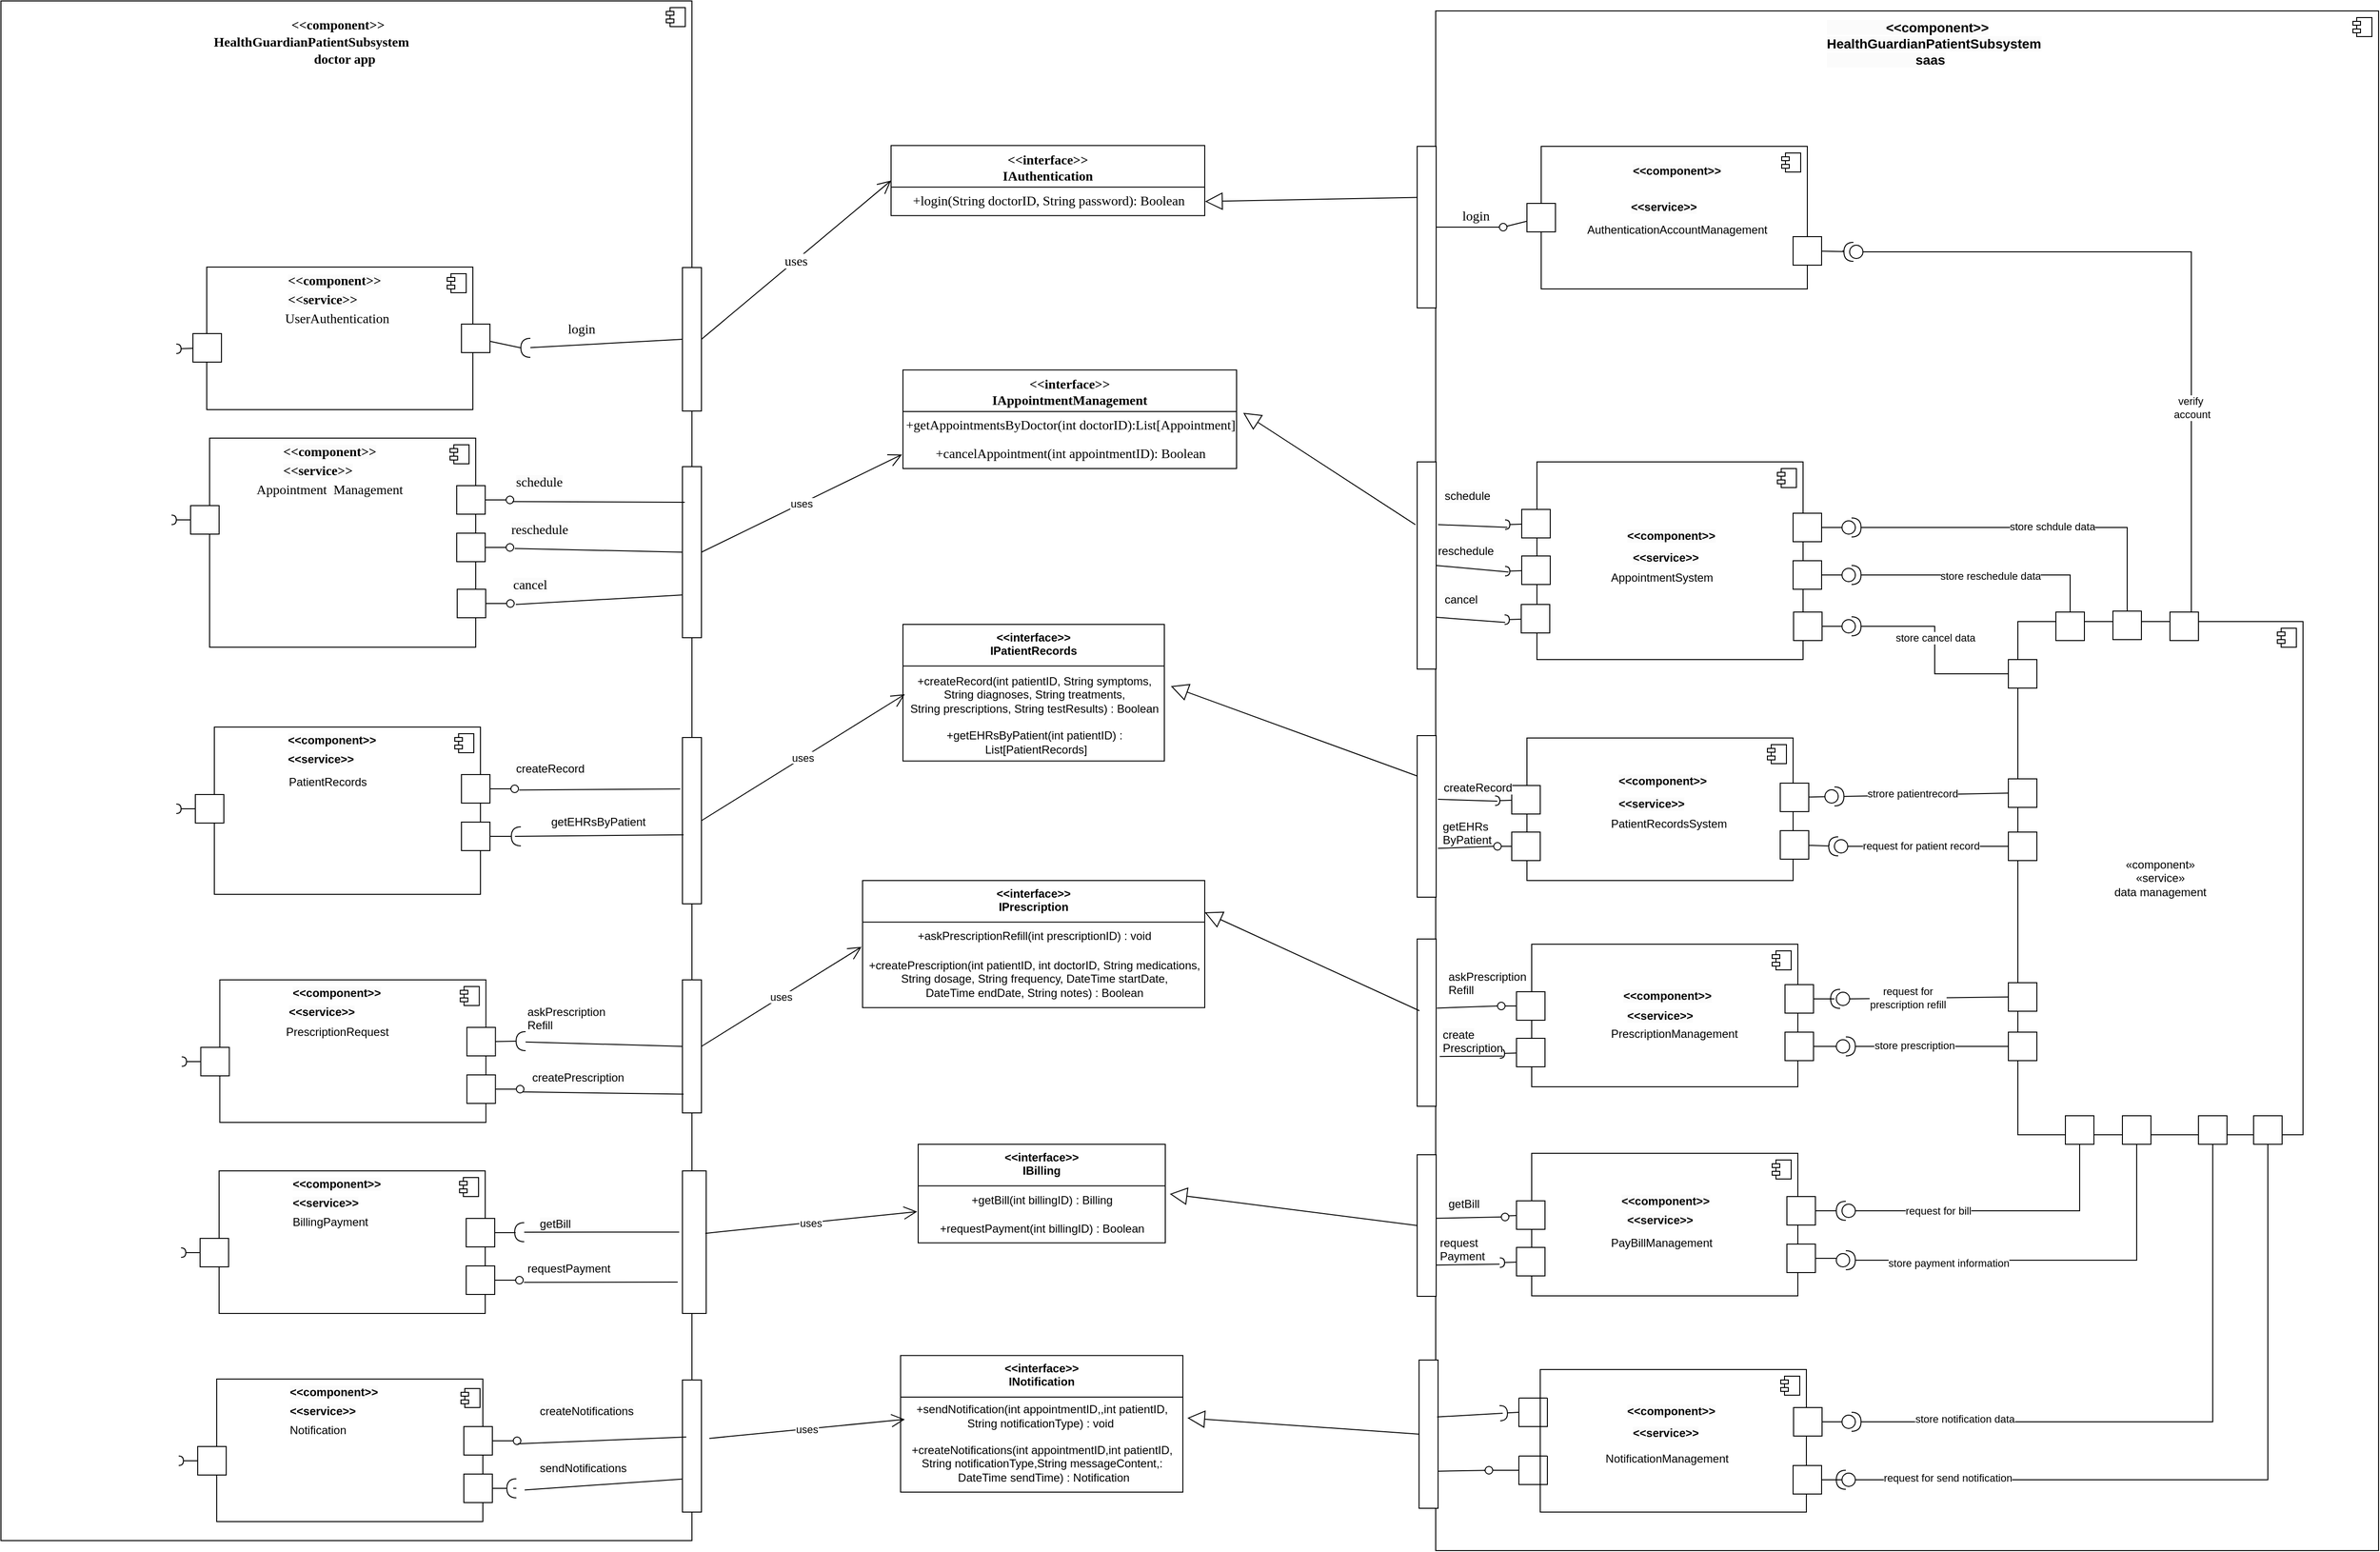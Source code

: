 <mxfile version="22.1.11" type="github">
  <diagram name="第 1 页" id="69Trldqz50zGUkP1dT_B">
    <mxGraphModel dx="1172" dy="1496" grid="1" gridSize="10" guides="1" tooltips="1" connect="1" arrows="1" fold="1" page="1" pageScale="1" pageWidth="1169" pageHeight="827" math="0" shadow="0">
      <root>
        <mxCell id="0" />
        <mxCell id="1" parent="0" />
        <mxCell id="dcP0o4OyxMGxx7FM1IKd-57" value="" style="fontStyle=1;align=center;verticalAlign=top;childLayout=stackLayout;horizontal=1;horizontalStack=0;resizeParent=1;resizeParentMax=0;resizeLast=0;marginBottom=0;" parent="1" vertex="1">
          <mxGeometry x="840" y="720" width="170" height="88.298" as="geometry" />
        </mxCell>
        <mxCell id="dcP0o4OyxMGxx7FM1IKd-58" value="&lt;font style=&quot;font-size: 14px;&quot; face=&quot;Times New Roman&quot;&gt;《Component》&lt;br&gt;《》&lt;/font&gt;" style="html=1;align=center;spacingLeft=4;verticalAlign=top;strokeColor=none;fillColor=none;whiteSpace=wrap;" parent="dcP0o4OyxMGxx7FM1IKd-57" vertex="1">
          <mxGeometry width="170" height="88.298" as="geometry" />
        </mxCell>
        <mxCell id="dcP0o4OyxMGxx7FM1IKd-59" value="" style="shape=module;jettyWidth=10;jettyHeight=4;" parent="dcP0o4OyxMGxx7FM1IKd-58" vertex="1">
          <mxGeometry x="1" width="16" height="20" relative="1" as="geometry">
            <mxPoint x="-25" y="9" as="offset" />
          </mxGeometry>
        </mxCell>
        <mxCell id="Dxrn4xaeTAbZIls_48V2-1" value="" style="html=1;dropTarget=0;whiteSpace=wrap;" vertex="1" parent="1">
          <mxGeometry x="680" y="-46" width="727" height="1620" as="geometry" />
        </mxCell>
        <mxCell id="Dxrn4xaeTAbZIls_48V2-2" value="" style="shape=module;jettyWidth=8;jettyHeight=4;" vertex="1" parent="Dxrn4xaeTAbZIls_48V2-1">
          <mxGeometry x="1" width="20" height="20" relative="1" as="geometry">
            <mxPoint x="-27" y="7" as="offset" />
          </mxGeometry>
        </mxCell>
        <mxCell id="Dxrn4xaeTAbZIls_48V2-3" value="&lt;div style=&quot;text-align: center;&quot;&gt;&lt;b style=&quot;background-color: initial; font-size: 14px;&quot;&gt;&lt;font face=&quot;Times New Roman&quot;&gt;&lt;span style=&quot;white-space: pre;&quot;&gt;&#x9;&lt;/span&gt;&lt;span style=&quot;white-space: pre;&quot;&gt;&#x9;&lt;/span&gt;&amp;lt;&amp;lt;component&amp;gt;&amp;gt;&lt;/font&gt;&lt;/b&gt;&lt;/div&gt;&lt;span style=&quot;color: rgb(0, 0, 0); font-style: normal; font-variant-ligatures: normal; font-variant-caps: normal; letter-spacing: normal; orphans: 2; text-indent: 0px; text-transform: none; widows: 2; word-spacing: 0px; -webkit-text-stroke-width: 0px; background-color: rgb(251, 251, 251); text-decoration-thickness: initial; text-decoration-style: initial; text-decoration-color: initial; float: none; font-size: 14px; display: inline !important;&quot;&gt;&lt;div style=&quot;text-align: center;&quot;&gt;&lt;b&gt;&lt;font face=&quot;dH-Tx6-WBFWHPtGhCHw1&quot;&gt;HealthGuardianPatientSubsystem&lt;/font&gt;&lt;/b&gt;&lt;/div&gt;&lt;b style=&quot;&quot;&gt;&lt;div style=&quot;text-align: center;&quot;&gt;&lt;b&gt;&lt;font face=&quot;dH-Tx6-WBFWHPtGhCHw1&quot;&gt;&lt;span style=&quot;white-space: pre;&quot;&gt;&#x9;&lt;/span&gt;&lt;span style=&quot;white-space: pre;&quot;&gt;&#x9;&lt;/span&gt;&amp;nbsp; &amp;nbsp; doctor app&lt;/font&gt;&lt;/b&gt;&lt;/div&gt;&lt;/b&gt;&lt;/span&gt;" style="text;whiteSpace=wrap;html=1;" vertex="1" parent="1">
          <mxGeometry x="902" y="-36" width="265" height="50" as="geometry" />
        </mxCell>
        <mxCell id="Dxrn4xaeTAbZIls_48V2-4" value="&lt;div style=&quot;text-align: justify;&quot;&gt;&lt;/div&gt;" style="html=1;dropTarget=0;whiteSpace=wrap;align=left;" vertex="1" parent="1">
          <mxGeometry x="896.5" y="234" width="280" height="150" as="geometry" />
        </mxCell>
        <mxCell id="Dxrn4xaeTAbZIls_48V2-5" value="" style="shape=module;jettyWidth=8;jettyHeight=4;" vertex="1" parent="Dxrn4xaeTAbZIls_48V2-4">
          <mxGeometry x="1" width="20" height="20" relative="1" as="geometry">
            <mxPoint x="-27" y="7" as="offset" />
          </mxGeometry>
        </mxCell>
        <mxCell id="Dxrn4xaeTAbZIls_48V2-9" value="&lt;b style=&quot;border-color: var(--border-color); color: rgb(0, 0, 0); font-style: normal; font-variant-ligatures: normal; font-variant-caps: normal; letter-spacing: normal; orphans: 2; text-align: left; text-indent: 0px; text-transform: none; widows: 2; word-spacing: 0px; -webkit-text-stroke-width: 0px; background-color: rgb(251, 251, 251); text-decoration-thickness: initial; text-decoration-style: initial; text-decoration-color: initial;&quot;&gt;&lt;span style=&quot;border-color: var(--border-color); color: rgb(0, 0, 0); font-style: normal; font-variant-ligatures: normal; font-variant-caps: normal; letter-spacing: normal; orphans: 2; text-align: center; text-indent: 0px; text-transform: none; widows: 2; word-spacing: 0px; -webkit-text-stroke-width: 0px; background-color: rgb(251, 251, 251); text-decoration-thickness: initial; text-decoration-style: initial; text-decoration-color: initial; display: inline !important;&quot;&gt;&lt;font style=&quot;font-size: 14px;&quot; face=&quot;Times New Roman&quot;&gt;&amp;lt;&amp;lt;component&amp;gt;&amp;gt;&lt;/font&gt;&lt;/span&gt;&lt;/b&gt;" style="text;whiteSpace=wrap;html=1;" vertex="1" parent="1">
          <mxGeometry x="979.5" y="234" width="95" height="20" as="geometry" />
        </mxCell>
        <mxCell id="Dxrn4xaeTAbZIls_48V2-10" value="" style="html=1;rounded=0;" vertex="1" parent="1">
          <mxGeometry x="1164.5" y="294" width="30" height="30" as="geometry" />
        </mxCell>
        <mxCell id="Dxrn4xaeTAbZIls_48V2-12" value="" style="html=1;rounded=0;direction=south;" vertex="1" parent="1">
          <mxGeometry x="882" y="304" width="30" height="30" as="geometry" />
        </mxCell>
        <mxCell id="Dxrn4xaeTAbZIls_48V2-13" value="" style="endArrow=none;html=1;rounded=0;align=center;verticalAlign=top;endFill=0;labelBackgroundColor=none;endSize=2;" edge="1" parent="1" source="Dxrn4xaeTAbZIls_48V2-12" target="Dxrn4xaeTAbZIls_48V2-14">
          <mxGeometry relative="1" as="geometry" />
        </mxCell>
        <mxCell id="Dxrn4xaeTAbZIls_48V2-14" value="" style="shape=requiredInterface;html=1;fontSize=11;align=center;fillColor=none;points=[];aspect=fixed;resizable=0;verticalAlign=bottom;labelPosition=center;verticalLabelPosition=top;flipH=1;direction=west;" vertex="1" parent="1">
          <mxGeometry x="864.5" y="315" width="5" height="10" as="geometry" />
        </mxCell>
        <mxCell id="Dxrn4xaeTAbZIls_48V2-15" value="UserAuthentication" style="text;whiteSpace=wrap;html=1;fontFamily=Times New Roman;fontSize=14;" vertex="1" parent="1">
          <mxGeometry x="977" y="274" width="87.5" height="20" as="geometry" />
        </mxCell>
        <mxCell id="Dxrn4xaeTAbZIls_48V2-16" value="&lt;b style=&quot;border-color: var(--border-color); color: rgb(0, 0, 0); font-style: normal; font-variant-ligatures: normal; font-variant-caps: normal; letter-spacing: normal; orphans: 2; text-align: left; text-indent: 0px; text-transform: none; widows: 2; word-spacing: 0px; -webkit-text-stroke-width: 0px; background-color: rgb(251, 251, 251); text-decoration-thickness: initial; text-decoration-style: initial; text-decoration-color: initial;&quot;&gt;&lt;span style=&quot;border-color: var(--border-color); color: rgb(0, 0, 0); font-style: normal; font-variant-ligatures: normal; font-variant-caps: normal; letter-spacing: normal; orphans: 2; text-align: center; text-indent: 0px; text-transform: none; widows: 2; word-spacing: 0px; -webkit-text-stroke-width: 0px; background-color: rgb(251, 251, 251); text-decoration-thickness: initial; text-decoration-style: initial; text-decoration-color: initial; display: inline !important;&quot;&gt;&lt;font style=&quot;font-size: 14px;&quot; face=&quot;Times New Roman&quot;&gt;&amp;lt;&amp;lt;service&amp;gt;&amp;gt;&lt;/font&gt;&lt;/span&gt;&lt;/b&gt;" style="text;whiteSpace=wrap;html=1;" vertex="1" parent="1">
          <mxGeometry x="979.5" y="254" width="95" height="20" as="geometry" />
        </mxCell>
        <mxCell id="Dxrn4xaeTAbZIls_48V2-17" value="&lt;div style=&quot;text-align: justify;&quot;&gt;&lt;/div&gt;" style="html=1;dropTarget=0;whiteSpace=wrap;align=left;fontFamily=Times New Roman;" vertex="1" parent="1">
          <mxGeometry x="899.5" y="414" width="280" height="220" as="geometry" />
        </mxCell>
        <mxCell id="Dxrn4xaeTAbZIls_48V2-18" value="" style="shape=module;jettyWidth=8;jettyHeight=4;" vertex="1" parent="Dxrn4xaeTAbZIls_48V2-17">
          <mxGeometry x="1" width="20" height="20" relative="1" as="geometry">
            <mxPoint x="-27" y="7" as="offset" />
          </mxGeometry>
        </mxCell>
        <mxCell id="Dxrn4xaeTAbZIls_48V2-19" value="" style="html=1;rounded=0;" vertex="1" parent="1">
          <mxGeometry x="1159.5" y="464" width="30" height="30" as="geometry" />
        </mxCell>
        <mxCell id="Dxrn4xaeTAbZIls_48V2-20" value="" style="endArrow=none;html=1;rounded=0;align=center;verticalAlign=top;endFill=0;labelBackgroundColor=none;endSize=2;" edge="1" parent="1" source="Dxrn4xaeTAbZIls_48V2-19" target="Dxrn4xaeTAbZIls_48V2-21">
          <mxGeometry relative="1" as="geometry" />
        </mxCell>
        <mxCell id="Dxrn4xaeTAbZIls_48V2-21" value="" style="ellipse;html=1;fontSize=11;align=center;fillColor=none;points=[];aspect=fixed;resizable=0;verticalAlign=bottom;labelPosition=center;verticalLabelPosition=top;flipH=1;" vertex="1" parent="1">
          <mxGeometry x="1211.5" y="475" width="8" height="8" as="geometry" />
        </mxCell>
        <mxCell id="Dxrn4xaeTAbZIls_48V2-22" value="&lt;b style=&quot;border-color: var(--border-color); color: rgb(0, 0, 0); font-size: 14px; font-style: normal; font-variant-ligatures: normal; font-variant-caps: normal; letter-spacing: normal; orphans: 2; text-align: left; text-indent: 0px; text-transform: none; widows: 2; word-spacing: 0px; -webkit-text-stroke-width: 0px; background-color: rgb(251, 251, 251); text-decoration-thickness: initial; text-decoration-style: initial; text-decoration-color: initial;&quot;&gt;&lt;span style=&quot;border-color: var(--border-color); color: rgb(0, 0, 0); font-size: 14px; font-style: normal; font-variant-ligatures: normal; font-variant-caps: normal; letter-spacing: normal; orphans: 2; text-align: center; text-indent: 0px; text-transform: none; widows: 2; word-spacing: 0px; -webkit-text-stroke-width: 0px; background-color: rgb(251, 251, 251); text-decoration-thickness: initial; text-decoration-style: initial; text-decoration-color: initial; display: inline !important;&quot;&gt;&amp;lt;&amp;lt;component&amp;gt;&amp;gt;&lt;/span&gt;&lt;/b&gt;" style="text;whiteSpace=wrap;html=1;fontFamily=Times New Roman;fontSize=14;" vertex="1" parent="1">
          <mxGeometry x="974.5" y="414" width="95" height="20" as="geometry" />
        </mxCell>
        <mxCell id="Dxrn4xaeTAbZIls_48V2-23" value="" style="html=1;rounded=0;" vertex="1" parent="1">
          <mxGeometry x="1159.5" y="514" width="30" height="30" as="geometry" />
        </mxCell>
        <mxCell id="Dxrn4xaeTAbZIls_48V2-24" value="" style="endArrow=none;html=1;rounded=0;align=center;verticalAlign=top;endFill=0;labelBackgroundColor=none;endSize=2;" edge="1" parent="1" source="Dxrn4xaeTAbZIls_48V2-23" target="Dxrn4xaeTAbZIls_48V2-25">
          <mxGeometry relative="1" as="geometry" />
        </mxCell>
        <mxCell id="Dxrn4xaeTAbZIls_48V2-25" value="" style="ellipse;html=1;fontSize=11;align=center;fillColor=none;points=[];aspect=fixed;resizable=0;verticalAlign=bottom;labelPosition=center;verticalLabelPosition=top;flipH=1;" vertex="1" parent="1">
          <mxGeometry x="1211.5" y="525" width="8" height="8" as="geometry" />
        </mxCell>
        <mxCell id="Dxrn4xaeTAbZIls_48V2-26" value="" style="html=1;rounded=0;direction=south;" vertex="1" parent="1">
          <mxGeometry x="879.5" y="485" width="30" height="30" as="geometry" />
        </mxCell>
        <mxCell id="Dxrn4xaeTAbZIls_48V2-27" value="" style="endArrow=none;html=1;rounded=0;align=center;verticalAlign=top;endFill=0;labelBackgroundColor=none;endSize=2;" edge="1" parent="1" source="Dxrn4xaeTAbZIls_48V2-26" target="Dxrn4xaeTAbZIls_48V2-28">
          <mxGeometry relative="1" as="geometry" />
        </mxCell>
        <mxCell id="Dxrn4xaeTAbZIls_48V2-28" value="" style="shape=requiredInterface;html=1;fontSize=11;align=center;fillColor=none;points=[];aspect=fixed;resizable=0;verticalAlign=bottom;labelPosition=center;verticalLabelPosition=top;flipH=1;direction=west;" vertex="1" parent="1">
          <mxGeometry x="859.5" y="495" width="5" height="10" as="geometry" />
        </mxCell>
        <mxCell id="Dxrn4xaeTAbZIls_48V2-29" value="Appointment&amp;nbsp; Management" style="text;whiteSpace=wrap;html=1;fontFamily=Times New Roman;fontSize=14;" vertex="1" parent="1">
          <mxGeometry x="947" y="454" width="160" height="20" as="geometry" />
        </mxCell>
        <mxCell id="Dxrn4xaeTAbZIls_48V2-30" value="&lt;b style=&quot;border-color: var(--border-color); color: rgb(0, 0, 0); font-size: 14px; font-style: normal; font-variant-ligatures: normal; font-variant-caps: normal; letter-spacing: normal; orphans: 2; text-align: left; text-indent: 0px; text-transform: none; widows: 2; word-spacing: 0px; -webkit-text-stroke-width: 0px; background-color: rgb(251, 251, 251); text-decoration-thickness: initial; text-decoration-style: initial; text-decoration-color: initial;&quot;&gt;&lt;span style=&quot;border-color: var(--border-color); color: rgb(0, 0, 0); font-size: 14px; font-style: normal; font-variant-ligatures: normal; font-variant-caps: normal; letter-spacing: normal; orphans: 2; text-align: center; text-indent: 0px; text-transform: none; widows: 2; word-spacing: 0px; -webkit-text-stroke-width: 0px; background-color: rgb(251, 251, 251); text-decoration-thickness: initial; text-decoration-style: initial; text-decoration-color: initial; display: inline !important;&quot;&gt;&amp;lt;&amp;lt;service&amp;gt;&amp;gt;&lt;/span&gt;&lt;/b&gt;" style="text;whiteSpace=wrap;html=1;fontFamily=Times New Roman;fontSize=14;" vertex="1" parent="1">
          <mxGeometry x="974.5" y="434" width="95" height="20" as="geometry" />
        </mxCell>
        <mxCell id="Dxrn4xaeTAbZIls_48V2-31" value="&lt;div style=&quot;text-align: justify;&quot;&gt;&lt;/div&gt;" style="html=1;dropTarget=0;whiteSpace=wrap;align=left;" vertex="1" parent="1">
          <mxGeometry x="904.5" y="718" width="280" height="176" as="geometry" />
        </mxCell>
        <mxCell id="Dxrn4xaeTAbZIls_48V2-32" value="" style="shape=module;jettyWidth=8;jettyHeight=4;" vertex="1" parent="Dxrn4xaeTAbZIls_48V2-31">
          <mxGeometry x="1" width="20" height="20" relative="1" as="geometry">
            <mxPoint x="-27" y="7" as="offset" />
          </mxGeometry>
        </mxCell>
        <mxCell id="Dxrn4xaeTAbZIls_48V2-33" value="" style="html=1;rounded=0;" vertex="1" parent="1">
          <mxGeometry x="1164.5" y="768" width="30" height="30" as="geometry" />
        </mxCell>
        <mxCell id="Dxrn4xaeTAbZIls_48V2-34" value="" style="endArrow=none;html=1;rounded=0;align=center;verticalAlign=top;endFill=0;labelBackgroundColor=none;endSize=2;" edge="1" parent="1" source="Dxrn4xaeTAbZIls_48V2-33" target="Dxrn4xaeTAbZIls_48V2-35">
          <mxGeometry relative="1" as="geometry" />
        </mxCell>
        <mxCell id="Dxrn4xaeTAbZIls_48V2-35" value="" style="ellipse;html=1;fontSize=11;align=center;fillColor=none;points=[];aspect=fixed;resizable=0;verticalAlign=bottom;labelPosition=center;verticalLabelPosition=top;flipH=1;" vertex="1" parent="1">
          <mxGeometry x="1216.5" y="779" width="8" height="8" as="geometry" />
        </mxCell>
        <mxCell id="Dxrn4xaeTAbZIls_48V2-36" value="&lt;b style=&quot;border-color: var(--border-color); color: rgb(0, 0, 0); font-family: Helvetica; font-size: 12px; font-style: normal; font-variant-ligatures: normal; font-variant-caps: normal; letter-spacing: normal; orphans: 2; text-align: left; text-indent: 0px; text-transform: none; widows: 2; word-spacing: 0px; -webkit-text-stroke-width: 0px; background-color: rgb(251, 251, 251); text-decoration-thickness: initial; text-decoration-style: initial; text-decoration-color: initial;&quot;&gt;&lt;span style=&quot;border-color: var(--border-color); color: rgb(0, 0, 0); font-family: Helvetica; font-size: 12px; font-style: normal; font-variant-ligatures: normal; font-variant-caps: normal; letter-spacing: normal; orphans: 2; text-align: center; text-indent: 0px; text-transform: none; widows: 2; word-spacing: 0px; -webkit-text-stroke-width: 0px; background-color: rgb(251, 251, 251); text-decoration-thickness: initial; text-decoration-style: initial; text-decoration-color: initial; display: inline !important;&quot;&gt;&amp;lt;&amp;lt;component&amp;gt;&amp;gt;&lt;/span&gt;&lt;/b&gt;" style="text;whiteSpace=wrap;html=1;" vertex="1" parent="1">
          <mxGeometry x="979.5" y="718" width="95" height="20" as="geometry" />
        </mxCell>
        <mxCell id="Dxrn4xaeTAbZIls_48V2-37" value="" style="html=1;rounded=0;" vertex="1" parent="1">
          <mxGeometry x="1164.5" y="818" width="30" height="30" as="geometry" />
        </mxCell>
        <mxCell id="Dxrn4xaeTAbZIls_48V2-38" value="" style="endArrow=none;html=1;rounded=0;align=center;verticalAlign=top;endFill=0;labelBackgroundColor=none;endSize=2;" edge="1" parent="1" source="Dxrn4xaeTAbZIls_48V2-307">
          <mxGeometry relative="1" as="geometry">
            <mxPoint x="1216.5" y="833" as="targetPoint" />
          </mxGeometry>
        </mxCell>
        <mxCell id="Dxrn4xaeTAbZIls_48V2-39" value="" style="html=1;rounded=0;direction=south;" vertex="1" parent="1">
          <mxGeometry x="884.5" y="789" width="30" height="30" as="geometry" />
        </mxCell>
        <mxCell id="Dxrn4xaeTAbZIls_48V2-40" value="" style="endArrow=none;html=1;rounded=0;align=center;verticalAlign=top;endFill=0;labelBackgroundColor=none;endSize=2;" edge="1" parent="1" source="Dxrn4xaeTAbZIls_48V2-39" target="Dxrn4xaeTAbZIls_48V2-41">
          <mxGeometry relative="1" as="geometry" />
        </mxCell>
        <mxCell id="Dxrn4xaeTAbZIls_48V2-41" value="" style="shape=requiredInterface;html=1;fontSize=11;align=center;fillColor=none;points=[];aspect=fixed;resizable=0;verticalAlign=bottom;labelPosition=center;verticalLabelPosition=top;flipH=1;direction=west;" vertex="1" parent="1">
          <mxGeometry x="864.5" y="799" width="5" height="10" as="geometry" />
        </mxCell>
        <mxCell id="Dxrn4xaeTAbZIls_48V2-42" value="&lt;b style=&quot;border-color: var(--border-color); color: rgb(0, 0, 0); font-family: Helvetica; font-size: 12px; font-style: normal; font-variant-ligatures: normal; font-variant-caps: normal; letter-spacing: normal; orphans: 2; text-align: left; text-indent: 0px; text-transform: none; widows: 2; word-spacing: 0px; -webkit-text-stroke-width: 0px; background-color: rgb(251, 251, 251); text-decoration-thickness: initial; text-decoration-style: initial; text-decoration-color: initial;&quot;&gt;&lt;span style=&quot;border-color: var(--border-color); color: rgb(0, 0, 0); font-family: Helvetica; font-size: 12px; font-style: normal; font-variant-ligatures: normal; font-variant-caps: normal; letter-spacing: normal; orphans: 2; text-align: center; text-indent: 0px; text-transform: none; widows: 2; word-spacing: 0px; -webkit-text-stroke-width: 0px; background-color: rgb(251, 251, 251); text-decoration-thickness: initial; text-decoration-style: initial; text-decoration-color: initial; display: inline !important;&quot;&gt;&amp;lt;&amp;lt;service&amp;gt;&amp;gt;&lt;/span&gt;&lt;/b&gt;" style="text;whiteSpace=wrap;html=1;" vertex="1" parent="1">
          <mxGeometry x="979.5" y="738" width="95" height="20" as="geometry" />
        </mxCell>
        <mxCell id="Dxrn4xaeTAbZIls_48V2-43" value="&lt;div style=&quot;text-align: justify;&quot;&gt;&lt;/div&gt;" style="html=1;dropTarget=0;whiteSpace=wrap;align=left;" vertex="1" parent="1">
          <mxGeometry x="907" y="1404" width="280" height="150" as="geometry" />
        </mxCell>
        <mxCell id="Dxrn4xaeTAbZIls_48V2-44" value="" style="shape=module;jettyWidth=8;jettyHeight=4;" vertex="1" parent="Dxrn4xaeTAbZIls_48V2-43">
          <mxGeometry x="1" width="20" height="20" relative="1" as="geometry">
            <mxPoint x="-23" y="10" as="offset" />
          </mxGeometry>
        </mxCell>
        <mxCell id="Dxrn4xaeTAbZIls_48V2-45" value="" style="html=1;rounded=0;" vertex="1" parent="1">
          <mxGeometry x="1167" y="1454" width="30" height="30" as="geometry" />
        </mxCell>
        <mxCell id="Dxrn4xaeTAbZIls_48V2-46" value="" style="endArrow=none;html=1;rounded=0;align=center;verticalAlign=top;endFill=0;labelBackgroundColor=none;endSize=2;" edge="1" parent="1" source="Dxrn4xaeTAbZIls_48V2-45" target="Dxrn4xaeTAbZIls_48V2-47">
          <mxGeometry relative="1" as="geometry" />
        </mxCell>
        <mxCell id="Dxrn4xaeTAbZIls_48V2-47" value="" style="ellipse;html=1;fontSize=11;align=center;fillColor=none;points=[];aspect=fixed;resizable=0;verticalAlign=bottom;labelPosition=center;verticalLabelPosition=top;flipH=1;" vertex="1" parent="1">
          <mxGeometry x="1219" y="1465" width="8" height="8" as="geometry" />
        </mxCell>
        <mxCell id="Dxrn4xaeTAbZIls_48V2-48" value="&lt;b style=&quot;border-color: var(--border-color); color: rgb(0, 0, 0); font-family: Helvetica; font-size: 12px; font-style: normal; font-variant-ligatures: normal; font-variant-caps: normal; letter-spacing: normal; orphans: 2; text-align: left; text-indent: 0px; text-transform: none; widows: 2; word-spacing: 0px; -webkit-text-stroke-width: 0px; background-color: rgb(251, 251, 251); text-decoration-thickness: initial; text-decoration-style: initial; text-decoration-color: initial;&quot;&gt;&lt;span style=&quot;border-color: var(--border-color); color: rgb(0, 0, 0); font-family: Helvetica; font-size: 12px; font-style: normal; font-variant-ligatures: normal; font-variant-caps: normal; letter-spacing: normal; orphans: 2; text-align: center; text-indent: 0px; text-transform: none; widows: 2; word-spacing: 0px; -webkit-text-stroke-width: 0px; background-color: rgb(251, 251, 251); text-decoration-thickness: initial; text-decoration-style: initial; text-decoration-color: initial; display: inline !important;&quot;&gt;&amp;lt;&amp;lt;component&amp;gt;&amp;gt;&lt;/span&gt;&lt;/b&gt;" style="text;whiteSpace=wrap;html=1;" vertex="1" parent="1">
          <mxGeometry x="982" y="1404" width="95" height="20" as="geometry" />
        </mxCell>
        <mxCell id="Dxrn4xaeTAbZIls_48V2-49" value="" style="html=1;rounded=0;" vertex="1" parent="1">
          <mxGeometry x="1167" y="1504" width="30" height="30" as="geometry" />
        </mxCell>
        <mxCell id="Dxrn4xaeTAbZIls_48V2-50" value="" style="endArrow=none;html=1;rounded=0;align=center;verticalAlign=top;endFill=0;labelBackgroundColor=none;endSize=2;" edge="1" parent="1" source="Dxrn4xaeTAbZIls_48V2-361">
          <mxGeometry relative="1" as="geometry">
            <mxPoint x="1219.0" y="1519" as="targetPoint" />
          </mxGeometry>
        </mxCell>
        <mxCell id="Dxrn4xaeTAbZIls_48V2-51" value="" style="html=1;rounded=0;direction=south;" vertex="1" parent="1">
          <mxGeometry x="887" y="1475" width="30" height="30" as="geometry" />
        </mxCell>
        <mxCell id="Dxrn4xaeTAbZIls_48V2-52" value="" style="endArrow=none;html=1;rounded=0;align=center;verticalAlign=top;endFill=0;labelBackgroundColor=none;endSize=2;" edge="1" parent="1" source="Dxrn4xaeTAbZIls_48V2-51" target="Dxrn4xaeTAbZIls_48V2-53">
          <mxGeometry relative="1" as="geometry" />
        </mxCell>
        <mxCell id="Dxrn4xaeTAbZIls_48V2-53" value="" style="shape=requiredInterface;html=1;fontSize=11;align=center;fillColor=none;points=[];aspect=fixed;resizable=0;verticalAlign=bottom;labelPosition=center;verticalLabelPosition=top;flipH=1;direction=west;" vertex="1" parent="1">
          <mxGeometry x="867" y="1485" width="5" height="10" as="geometry" />
        </mxCell>
        <mxCell id="Dxrn4xaeTAbZIls_48V2-54" value="Notification" style="text;whiteSpace=wrap;html=1;" vertex="1" parent="1">
          <mxGeometry x="982" y="1444" width="85" height="20" as="geometry" />
        </mxCell>
        <mxCell id="Dxrn4xaeTAbZIls_48V2-55" value="&lt;b style=&quot;border-color: var(--border-color); color: rgb(0, 0, 0); font-family: Helvetica; font-size: 12px; font-style: normal; font-variant-ligatures: normal; font-variant-caps: normal; letter-spacing: normal; orphans: 2; text-align: left; text-indent: 0px; text-transform: none; widows: 2; word-spacing: 0px; -webkit-text-stroke-width: 0px; background-color: rgb(251, 251, 251); text-decoration-thickness: initial; text-decoration-style: initial; text-decoration-color: initial;&quot;&gt;&lt;span style=&quot;border-color: var(--border-color); color: rgb(0, 0, 0); font-family: Helvetica; font-size: 12px; font-style: normal; font-variant-ligatures: normal; font-variant-caps: normal; letter-spacing: normal; orphans: 2; text-align: center; text-indent: 0px; text-transform: none; widows: 2; word-spacing: 0px; -webkit-text-stroke-width: 0px; background-color: rgb(251, 251, 251); text-decoration-thickness: initial; text-decoration-style: initial; text-decoration-color: initial; display: inline !important;&quot;&gt;&amp;lt;&amp;lt;service&amp;gt;&amp;gt;&lt;/span&gt;&lt;/b&gt;" style="text;whiteSpace=wrap;html=1;" vertex="1" parent="1">
          <mxGeometry x="982" y="1424" width="95" height="20" as="geometry" />
        </mxCell>
        <mxCell id="Dxrn4xaeTAbZIls_48V2-56" value="&lt;div style=&quot;text-align: justify;&quot;&gt;&lt;/div&gt;" style="html=1;dropTarget=0;whiteSpace=wrap;align=left;" vertex="1" parent="1">
          <mxGeometry x="910.25" y="984" width="280" height="150" as="geometry" />
        </mxCell>
        <mxCell id="Dxrn4xaeTAbZIls_48V2-57" value="" style="shape=module;jettyWidth=8;jettyHeight=4;" vertex="1" parent="Dxrn4xaeTAbZIls_48V2-56">
          <mxGeometry x="1" width="20" height="20" relative="1" as="geometry">
            <mxPoint x="-27" y="7" as="offset" />
          </mxGeometry>
        </mxCell>
        <mxCell id="Dxrn4xaeTAbZIls_48V2-58" value="" style="html=1;rounded=0;" vertex="1" parent="1">
          <mxGeometry x="1170.25" y="1034" width="30" height="30" as="geometry" />
        </mxCell>
        <mxCell id="Dxrn4xaeTAbZIls_48V2-59" value="" style="endArrow=none;html=1;rounded=0;align=center;verticalAlign=top;endFill=0;labelBackgroundColor=none;endSize=2;" edge="1" parent="1" source="Dxrn4xaeTAbZIls_48V2-309">
          <mxGeometry relative="1" as="geometry">
            <mxPoint x="1222.25" y="1049" as="targetPoint" />
          </mxGeometry>
        </mxCell>
        <mxCell id="Dxrn4xaeTAbZIls_48V2-60" value="&lt;b style=&quot;border-color: var(--border-color); color: rgb(0, 0, 0); font-family: Helvetica; font-size: 12px; font-style: normal; font-variant-ligatures: normal; font-variant-caps: normal; letter-spacing: normal; orphans: 2; text-align: left; text-indent: 0px; text-transform: none; widows: 2; word-spacing: 0px; -webkit-text-stroke-width: 0px; background-color: rgb(251, 251, 251); text-decoration-thickness: initial; text-decoration-style: initial; text-decoration-color: initial;&quot;&gt;&lt;span style=&quot;border-color: var(--border-color); color: rgb(0, 0, 0); font-family: Helvetica; font-size: 12px; font-style: normal; font-variant-ligatures: normal; font-variant-caps: normal; letter-spacing: normal; orphans: 2; text-align: center; text-indent: 0px; text-transform: none; widows: 2; word-spacing: 0px; -webkit-text-stroke-width: 0px; background-color: rgb(251, 251, 251); text-decoration-thickness: initial; text-decoration-style: initial; text-decoration-color: initial; display: inline !important;&quot;&gt;&amp;lt;&amp;lt;component&amp;gt;&amp;gt;&lt;/span&gt;&lt;/b&gt;" style="text;whiteSpace=wrap;html=1;" vertex="1" parent="1">
          <mxGeometry x="985.25" y="984" width="95" height="20" as="geometry" />
        </mxCell>
        <mxCell id="Dxrn4xaeTAbZIls_48V2-61" value="" style="html=1;rounded=0;" vertex="1" parent="1">
          <mxGeometry x="1170.25" y="1084" width="30" height="30" as="geometry" />
        </mxCell>
        <mxCell id="Dxrn4xaeTAbZIls_48V2-62" value="" style="endArrow=none;html=1;rounded=0;align=center;verticalAlign=top;endFill=0;labelBackgroundColor=none;endSize=2;" edge="1" parent="1" source="Dxrn4xaeTAbZIls_48V2-61" target="Dxrn4xaeTAbZIls_48V2-63">
          <mxGeometry relative="1" as="geometry" />
        </mxCell>
        <mxCell id="Dxrn4xaeTAbZIls_48V2-63" value="" style="ellipse;html=1;fontSize=11;align=center;fillColor=none;points=[];aspect=fixed;resizable=0;verticalAlign=bottom;labelPosition=center;verticalLabelPosition=top;flipH=1;" vertex="1" parent="1">
          <mxGeometry x="1222.25" y="1095" width="8" height="8" as="geometry" />
        </mxCell>
        <mxCell id="Dxrn4xaeTAbZIls_48V2-64" value="" style="html=1;rounded=0;direction=south;" vertex="1" parent="1">
          <mxGeometry x="890.25" y="1055" width="30" height="30" as="geometry" />
        </mxCell>
        <mxCell id="Dxrn4xaeTAbZIls_48V2-65" value="" style="endArrow=none;html=1;rounded=0;align=center;verticalAlign=top;endFill=0;labelBackgroundColor=none;endSize=2;" edge="1" parent="1" source="Dxrn4xaeTAbZIls_48V2-64" target="Dxrn4xaeTAbZIls_48V2-66">
          <mxGeometry relative="1" as="geometry" />
        </mxCell>
        <mxCell id="Dxrn4xaeTAbZIls_48V2-66" value="" style="shape=requiredInterface;html=1;fontSize=11;align=center;fillColor=none;points=[];aspect=fixed;resizable=0;verticalAlign=bottom;labelPosition=center;verticalLabelPosition=top;flipH=1;direction=west;" vertex="1" parent="1">
          <mxGeometry x="870.25" y="1065" width="5" height="10" as="geometry" />
        </mxCell>
        <mxCell id="Dxrn4xaeTAbZIls_48V2-67" value="PrescriptionRequest" style="text;whiteSpace=wrap;html=1;" vertex="1" parent="1">
          <mxGeometry x="977.75" y="1025" width="128.5" height="20" as="geometry" />
        </mxCell>
        <mxCell id="Dxrn4xaeTAbZIls_48V2-68" value="&lt;b style=&quot;border-color: var(--border-color); color: rgb(0, 0, 0); font-family: Helvetica; font-size: 12px; font-style: normal; font-variant-ligatures: normal; font-variant-caps: normal; letter-spacing: normal; orphans: 2; text-align: left; text-indent: 0px; text-transform: none; widows: 2; word-spacing: 0px; -webkit-text-stroke-width: 0px; background-color: rgb(251, 251, 251); text-decoration-thickness: initial; text-decoration-style: initial; text-decoration-color: initial;&quot;&gt;&lt;span style=&quot;border-color: var(--border-color); color: rgb(0, 0, 0); font-family: Helvetica; font-size: 12px; font-style: normal; font-variant-ligatures: normal; font-variant-caps: normal; letter-spacing: normal; orphans: 2; text-align: center; text-indent: 0px; text-transform: none; widows: 2; word-spacing: 0px; -webkit-text-stroke-width: 0px; background-color: rgb(251, 251, 251); text-decoration-thickness: initial; text-decoration-style: initial; text-decoration-color: initial; display: inline !important;&quot;&gt;&amp;lt;&amp;lt;service&amp;gt;&amp;gt;&lt;/span&gt;&lt;/b&gt;" style="text;whiteSpace=wrap;html=1;" vertex="1" parent="1">
          <mxGeometry x="980.75" y="1004" width="95" height="20" as="geometry" />
        </mxCell>
        <mxCell id="Dxrn4xaeTAbZIls_48V2-69" value="&lt;div style=&quot;text-align: justify;&quot;&gt;&lt;/div&gt;" style="html=1;dropTarget=0;whiteSpace=wrap;align=left;" vertex="1" parent="1">
          <mxGeometry x="909.5" y="1185" width="280" height="150" as="geometry" />
        </mxCell>
        <mxCell id="Dxrn4xaeTAbZIls_48V2-70" value="" style="shape=module;jettyWidth=8;jettyHeight=4;" vertex="1" parent="Dxrn4xaeTAbZIls_48V2-69">
          <mxGeometry x="1" width="20" height="20" relative="1" as="geometry">
            <mxPoint x="-27" y="7" as="offset" />
          </mxGeometry>
        </mxCell>
        <mxCell id="Dxrn4xaeTAbZIls_48V2-71" value="" style="html=1;rounded=0;" vertex="1" parent="1">
          <mxGeometry x="1169.5" y="1235" width="30" height="30" as="geometry" />
        </mxCell>
        <mxCell id="Dxrn4xaeTAbZIls_48V2-72" value="" style="endArrow=none;html=1;rounded=0;align=center;verticalAlign=top;endFill=0;labelBackgroundColor=none;endSize=2;" edge="1" parent="1" source="Dxrn4xaeTAbZIls_48V2-71">
          <mxGeometry relative="1" as="geometry">
            <mxPoint x="1221.5" y="1250" as="targetPoint" />
          </mxGeometry>
        </mxCell>
        <mxCell id="Dxrn4xaeTAbZIls_48V2-73" value="&lt;b style=&quot;border-color: var(--border-color); color: rgb(0, 0, 0); font-family: Helvetica; font-size: 12px; font-style: normal; font-variant-ligatures: normal; font-variant-caps: normal; letter-spacing: normal; orphans: 2; text-align: left; text-indent: 0px; text-transform: none; widows: 2; word-spacing: 0px; -webkit-text-stroke-width: 0px; background-color: rgb(251, 251, 251); text-decoration-thickness: initial; text-decoration-style: initial; text-decoration-color: initial;&quot;&gt;&lt;span style=&quot;border-color: var(--border-color); color: rgb(0, 0, 0); font-family: Helvetica; font-size: 12px; font-style: normal; font-variant-ligatures: normal; font-variant-caps: normal; letter-spacing: normal; orphans: 2; text-align: center; text-indent: 0px; text-transform: none; widows: 2; word-spacing: 0px; -webkit-text-stroke-width: 0px; background-color: rgb(251, 251, 251); text-decoration-thickness: initial; text-decoration-style: initial; text-decoration-color: initial; display: inline !important;&quot;&gt;&amp;lt;&amp;lt;component&amp;gt;&amp;gt;&lt;/span&gt;&lt;/b&gt;" style="text;whiteSpace=wrap;html=1;" vertex="1" parent="1">
          <mxGeometry x="984.5" y="1185" width="95" height="20" as="geometry" />
        </mxCell>
        <mxCell id="Dxrn4xaeTAbZIls_48V2-74" value="" style="html=1;rounded=0;" vertex="1" parent="1">
          <mxGeometry x="1169.5" y="1285" width="30" height="30" as="geometry" />
        </mxCell>
        <mxCell id="Dxrn4xaeTAbZIls_48V2-75" value="" style="endArrow=none;html=1;rounded=0;align=center;verticalAlign=top;endFill=0;labelBackgroundColor=none;endSize=2;" edge="1" parent="1" source="Dxrn4xaeTAbZIls_48V2-74" target="Dxrn4xaeTAbZIls_48V2-76">
          <mxGeometry relative="1" as="geometry" />
        </mxCell>
        <mxCell id="Dxrn4xaeTAbZIls_48V2-76" value="" style="ellipse;html=1;fontSize=11;align=center;fillColor=none;points=[];aspect=fixed;resizable=0;verticalAlign=bottom;labelPosition=center;verticalLabelPosition=top;flipH=1;" vertex="1" parent="1">
          <mxGeometry x="1221.5" y="1296" width="8" height="8" as="geometry" />
        </mxCell>
        <mxCell id="Dxrn4xaeTAbZIls_48V2-77" value="" style="html=1;rounded=0;direction=south;" vertex="1" parent="1">
          <mxGeometry x="889.5" y="1256" width="30" height="30" as="geometry" />
        </mxCell>
        <mxCell id="Dxrn4xaeTAbZIls_48V2-78" value="" style="endArrow=none;html=1;rounded=0;align=center;verticalAlign=top;endFill=0;labelBackgroundColor=none;endSize=2;" edge="1" parent="1" source="Dxrn4xaeTAbZIls_48V2-77" target="Dxrn4xaeTAbZIls_48V2-79">
          <mxGeometry relative="1" as="geometry" />
        </mxCell>
        <mxCell id="Dxrn4xaeTAbZIls_48V2-79" value="" style="shape=requiredInterface;html=1;fontSize=11;align=center;fillColor=none;points=[];aspect=fixed;resizable=0;verticalAlign=bottom;labelPosition=center;verticalLabelPosition=top;flipH=1;direction=west;" vertex="1" parent="1">
          <mxGeometry x="869.5" y="1266" width="5" height="10" as="geometry" />
        </mxCell>
        <mxCell id="Dxrn4xaeTAbZIls_48V2-80" value="BillingPayment" style="text;whiteSpace=wrap;html=1;" vertex="1" parent="1">
          <mxGeometry x="984.5" y="1225" width="85" height="20" as="geometry" />
        </mxCell>
        <mxCell id="Dxrn4xaeTAbZIls_48V2-81" value="&lt;b style=&quot;border-color: var(--border-color); color: rgb(0, 0, 0); font-family: Helvetica; font-size: 12px; font-style: normal; font-variant-ligatures: normal; font-variant-caps: normal; letter-spacing: normal; orphans: 2; text-align: left; text-indent: 0px; text-transform: none; widows: 2; word-spacing: 0px; -webkit-text-stroke-width: 0px; background-color: rgb(251, 251, 251); text-decoration-thickness: initial; text-decoration-style: initial; text-decoration-color: initial;&quot;&gt;&lt;span style=&quot;border-color: var(--border-color); color: rgb(0, 0, 0); font-family: Helvetica; font-size: 12px; font-style: normal; font-variant-ligatures: normal; font-variant-caps: normal; letter-spacing: normal; orphans: 2; text-align: center; text-indent: 0px; text-transform: none; widows: 2; word-spacing: 0px; -webkit-text-stroke-width: 0px; background-color: rgb(251, 251, 251); text-decoration-thickness: initial; text-decoration-style: initial; text-decoration-color: initial; display: inline !important;&quot;&gt;&amp;lt;&amp;lt;service&amp;gt;&amp;gt;&lt;/span&gt;&lt;/b&gt;" style="text;whiteSpace=wrap;html=1;" vertex="1" parent="1">
          <mxGeometry x="984.5" y="1205" width="95" height="20" as="geometry" />
        </mxCell>
        <mxCell id="Dxrn4xaeTAbZIls_48V2-82" value="PatientRecords" style="text;whiteSpace=wrap;html=1;" vertex="1" parent="1">
          <mxGeometry x="980.5" y="762" width="139.5" height="25" as="geometry" />
        </mxCell>
        <mxCell id="Dxrn4xaeTAbZIls_48V2-83" value="" style="html=1;dropTarget=0;whiteSpace=wrap;" vertex="1" parent="1">
          <mxGeometry x="2189.5" y="-35.5" width="992" height="1620" as="geometry" />
        </mxCell>
        <mxCell id="Dxrn4xaeTAbZIls_48V2-84" value="" style="shape=module;jettyWidth=8;jettyHeight=4;" vertex="1" parent="Dxrn4xaeTAbZIls_48V2-83">
          <mxGeometry x="1" width="20" height="20" relative="1" as="geometry">
            <mxPoint x="-27" y="7" as="offset" />
          </mxGeometry>
        </mxCell>
        <mxCell id="Dxrn4xaeTAbZIls_48V2-85" value="&lt;div style=&quot;text-align: justify;&quot;&gt;&lt;/div&gt;" style="html=1;dropTarget=0;whiteSpace=wrap;align=left;" vertex="1" parent="1">
          <mxGeometry x="2300.5" y="107" width="280" height="150" as="geometry" />
        </mxCell>
        <mxCell id="Dxrn4xaeTAbZIls_48V2-86" value="" style="shape=module;jettyWidth=8;jettyHeight=4;" vertex="1" parent="Dxrn4xaeTAbZIls_48V2-85">
          <mxGeometry x="1" width="20" height="20" relative="1" as="geometry">
            <mxPoint x="-27" y="7" as="offset" />
          </mxGeometry>
        </mxCell>
        <mxCell id="Dxrn4xaeTAbZIls_48V2-88" value="" style="endArrow=none;html=1;rounded=0;align=center;verticalAlign=top;endFill=0;labelBackgroundColor=none;endSize=2;" edge="1" parent="1">
          <mxGeometry relative="1" as="geometry">
            <mxPoint x="2617" y="167.053" as="sourcePoint" />
            <mxPoint x="2617.5" y="167" as="targetPoint" />
          </mxGeometry>
        </mxCell>
        <mxCell id="Dxrn4xaeTAbZIls_48V2-89" value="&lt;b style=&quot;border-color: var(--border-color); color: rgb(0, 0, 0); font-family: Helvetica; font-size: 12px; font-style: normal; font-variant-ligatures: normal; font-variant-caps: normal; letter-spacing: normal; orphans: 2; text-align: left; text-indent: 0px; text-transform: none; widows: 2; word-spacing: 0px; -webkit-text-stroke-width: 0px; background-color: rgb(251, 251, 251); text-decoration-thickness: initial; text-decoration-style: initial; text-decoration-color: initial;&quot;&gt;&lt;span style=&quot;border-color: var(--border-color); color: rgb(0, 0, 0); font-family: Helvetica; font-size: 12px; font-style: normal; font-variant-ligatures: normal; font-variant-caps: normal; letter-spacing: normal; orphans: 2; text-align: center; text-indent: 0px; text-transform: none; widows: 2; word-spacing: 0px; -webkit-text-stroke-width: 0px; background-color: rgb(251, 251, 251); text-decoration-thickness: initial; text-decoration-style: initial; text-decoration-color: initial; display: inline !important;&quot;&gt;&amp;lt;&amp;lt;component&amp;gt;&amp;gt;&lt;/span&gt;&lt;/b&gt;" style="text;whiteSpace=wrap;html=1;" vertex="1" parent="1">
          <mxGeometry x="2395" y="119" width="95" height="20" as="geometry" />
        </mxCell>
        <mxCell id="Dxrn4xaeTAbZIls_48V2-90" value="" style="html=1;rounded=0;" vertex="1" parent="1">
          <mxGeometry x="2565.5" y="202" width="30" height="30" as="geometry" />
        </mxCell>
        <mxCell id="Dxrn4xaeTAbZIls_48V2-91" value="" style="endArrow=none;html=1;rounded=0;align=center;verticalAlign=top;endFill=0;labelBackgroundColor=none;endSize=2;" edge="1" parent="1" source="Dxrn4xaeTAbZIls_48V2-252">
          <mxGeometry relative="1" as="geometry">
            <mxPoint x="2617.5" y="217" as="targetPoint" />
          </mxGeometry>
        </mxCell>
        <mxCell id="Dxrn4xaeTAbZIls_48V2-95" value="&lt;b style=&quot;border-color: var(--border-color); color: rgb(0, 0, 0); font-family: Helvetica; font-size: 12px; font-style: normal; font-variant-ligatures: normal; font-variant-caps: normal; letter-spacing: normal; orphans: 2; text-align: left; text-indent: 0px; text-transform: none; widows: 2; word-spacing: 0px; -webkit-text-stroke-width: 0px; background-color: rgb(251, 251, 251); text-decoration-thickness: initial; text-decoration-style: initial; text-decoration-color: initial;&quot;&gt;&lt;span style=&quot;border-color: var(--border-color); color: rgb(0, 0, 0); font-family: Helvetica; font-size: 12px; font-style: normal; font-variant-ligatures: normal; font-variant-caps: normal; letter-spacing: normal; orphans: 2; text-align: center; text-indent: 0px; text-transform: none; widows: 2; word-spacing: 0px; -webkit-text-stroke-width: 0px; background-color: rgb(251, 251, 251); text-decoration-thickness: initial; text-decoration-style: initial; text-decoration-color: initial; display: inline !important;&quot;&gt;&amp;lt;&amp;lt;service&amp;gt;&amp;gt;&lt;/span&gt;&lt;/b&gt;" style="text;whiteSpace=wrap;html=1;" vertex="1" parent="1">
          <mxGeometry x="2393" y="157" width="95" height="20" as="geometry" />
        </mxCell>
        <mxCell id="Dxrn4xaeTAbZIls_48V2-96" value="&lt;br style=&quot;border-color: var(--border-color); padding: 0px; margin: 0px; color: rgb(0, 0, 0); font-family: Helvetica; font-size: 12px; font-style: normal; font-variant-ligatures: normal; font-variant-caps: normal; letter-spacing: normal; orphans: 2; text-align: center; text-indent: 0px; text-transform: none; widows: 2; word-spacing: 0px; -webkit-text-stroke-width: 0px; background-color: rgb(251, 251, 251); text-decoration-thickness: initial; text-decoration-style: initial; text-decoration-color: initial;&quot;&gt;&lt;span style=&quot;color: rgb(0, 0, 0); font-family: Helvetica; font-size: 12px; font-style: normal; font-variant-ligatures: normal; font-variant-caps: normal; letter-spacing: normal; orphans: 2; text-align: center; text-indent: 0px; text-transform: none; widows: 2; word-spacing: 0px; -webkit-text-stroke-width: 0px; background-color: rgb(251, 251, 251); text-decoration-thickness: initial; text-decoration-style: initial; text-decoration-color: initial; float: none; display: inline !important;&quot;&gt;AuthenticationAccountManagement&lt;/span&gt;" style="text;whiteSpace=wrap;html=1;" vertex="1" parent="1">
          <mxGeometry x="2347" y="167" width="210" height="41" as="geometry" />
        </mxCell>
        <mxCell id="Dxrn4xaeTAbZIls_48V2-97" value="" style="html=1;rounded=0;direction=south;" vertex="1" parent="1">
          <mxGeometry x="2285.5" y="167" width="30" height="30" as="geometry" />
        </mxCell>
        <mxCell id="Dxrn4xaeTAbZIls_48V2-98" value="" style="endArrow=none;html=1;rounded=0;align=center;verticalAlign=top;endFill=0;labelBackgroundColor=none;endSize=2;entryX=1;entryY=0.5;entryDx=0;entryDy=0;" edge="1" parent="1" source="Dxrn4xaeTAbZIls_48V2-312" target="Dxrn4xaeTAbZIls_48V2-187">
          <mxGeometry relative="1" as="geometry">
            <mxPoint x="2272" y="221.917" as="targetPoint" />
          </mxGeometry>
        </mxCell>
        <mxCell id="Dxrn4xaeTAbZIls_48V2-99" value="&lt;div style=&quot;text-align: justify;&quot;&gt;&lt;/div&gt;" style="html=1;dropTarget=0;whiteSpace=wrap;align=left;" vertex="1" parent="1">
          <mxGeometry x="2296" y="439" width="280" height="208" as="geometry" />
        </mxCell>
        <mxCell id="Dxrn4xaeTAbZIls_48V2-100" value="" style="shape=module;jettyWidth=8;jettyHeight=4;" vertex="1" parent="Dxrn4xaeTAbZIls_48V2-99">
          <mxGeometry x="1" width="20" height="20" relative="1" as="geometry">
            <mxPoint x="-27" y="7" as="offset" />
          </mxGeometry>
        </mxCell>
        <mxCell id="Dxrn4xaeTAbZIls_48V2-101" value="" style="html=1;rounded=0;" vertex="1" parent="1">
          <mxGeometry x="2565.5" y="493" width="30" height="30" as="geometry" />
        </mxCell>
        <mxCell id="Dxrn4xaeTAbZIls_48V2-102" value="" style="endArrow=none;html=1;rounded=0;align=center;verticalAlign=top;endFill=0;labelBackgroundColor=none;endSize=2;" edge="1" parent="1">
          <mxGeometry relative="1" as="geometry">
            <mxPoint x="2617" y="507.646" as="sourcePoint" />
            <mxPoint x="2617.507" y="507.765" as="targetPoint" />
          </mxGeometry>
        </mxCell>
        <mxCell id="Dxrn4xaeTAbZIls_48V2-103" value="&lt;b style=&quot;border-color: var(--border-color); color: rgb(0, 0, 0); font-family: Helvetica; font-size: 12px; font-style: normal; font-variant-ligatures: normal; font-variant-caps: normal; letter-spacing: normal; orphans: 2; text-align: left; text-indent: 0px; text-transform: none; widows: 2; word-spacing: 0px; -webkit-text-stroke-width: 0px; background-color: rgb(251, 251, 251); text-decoration-thickness: initial; text-decoration-style: initial; text-decoration-color: initial;&quot;&gt;&lt;span style=&quot;border-color: var(--border-color); color: rgb(0, 0, 0); font-family: Helvetica; font-size: 12px; font-style: normal; font-variant-ligatures: normal; font-variant-caps: normal; letter-spacing: normal; orphans: 2; text-align: center; text-indent: 0px; text-transform: none; widows: 2; word-spacing: 0px; -webkit-text-stroke-width: 0px; background-color: rgb(251, 251, 251); text-decoration-thickness: initial; text-decoration-style: initial; text-decoration-color: initial; display: inline !important;&quot;&gt;&amp;lt;&amp;lt;component&amp;gt;&amp;gt;&lt;/span&gt;&lt;/b&gt;" style="text;whiteSpace=wrap;html=1;" vertex="1" parent="1">
          <mxGeometry x="2388.5" y="503" width="95" height="20" as="geometry" />
        </mxCell>
        <mxCell id="Dxrn4xaeTAbZIls_48V2-104" value="" style="html=1;rounded=0;" vertex="1" parent="1">
          <mxGeometry x="2565.5" y="543" width="30" height="30" as="geometry" />
        </mxCell>
        <mxCell id="Dxrn4xaeTAbZIls_48V2-105" value="" style="endArrow=none;html=1;rounded=0;align=center;verticalAlign=top;endFill=0;labelBackgroundColor=none;endSize=2;" edge="1" parent="1" source="Dxrn4xaeTAbZIls_48V2-258">
          <mxGeometry relative="1" as="geometry">
            <mxPoint x="2617.507" y="557.765" as="targetPoint" />
          </mxGeometry>
        </mxCell>
        <mxCell id="Dxrn4xaeTAbZIls_48V2-106" value="" style="html=1;rounded=0;direction=south;" vertex="1" parent="1">
          <mxGeometry x="2280" y="489" width="30" height="30" as="geometry" />
        </mxCell>
        <mxCell id="Dxrn4xaeTAbZIls_48V2-107" value="" style="endArrow=none;html=1;rounded=0;align=center;verticalAlign=top;endFill=0;labelBackgroundColor=none;endSize=2;" edge="1" parent="1" source="Dxrn4xaeTAbZIls_48V2-106" target="Dxrn4xaeTAbZIls_48V2-108">
          <mxGeometry relative="1" as="geometry" />
        </mxCell>
        <mxCell id="Dxrn4xaeTAbZIls_48V2-108" value="" style="shape=requiredInterface;html=1;fontSize=11;align=center;fillColor=none;points=[];aspect=fixed;resizable=0;verticalAlign=bottom;labelPosition=center;verticalLabelPosition=top;flipH=1;direction=west;" vertex="1" parent="1">
          <mxGeometry x="2262.5" y="500" width="5" height="10" as="geometry" />
        </mxCell>
        <mxCell id="Dxrn4xaeTAbZIls_48V2-109" value="&lt;b style=&quot;border-color: var(--border-color); color: rgb(0, 0, 0); font-family: Helvetica; font-size: 12px; font-style: normal; font-variant-ligatures: normal; font-variant-caps: normal; letter-spacing: normal; orphans: 2; text-align: left; text-indent: 0px; text-transform: none; widows: 2; word-spacing: 0px; -webkit-text-stroke-width: 0px; background-color: rgb(251, 251, 251); text-decoration-thickness: initial; text-decoration-style: initial; text-decoration-color: initial;&quot;&gt;&lt;span style=&quot;border-color: var(--border-color); color: rgb(0, 0, 0); font-family: Helvetica; font-size: 12px; font-style: normal; font-variant-ligatures: normal; font-variant-caps: normal; letter-spacing: normal; orphans: 2; text-align: center; text-indent: 0px; text-transform: none; widows: 2; word-spacing: 0px; -webkit-text-stroke-width: 0px; background-color: rgb(251, 251, 251); text-decoration-thickness: initial; text-decoration-style: initial; text-decoration-color: initial; display: inline !important;&quot;&gt;&amp;lt;&amp;lt;service&amp;gt;&amp;gt;&lt;/span&gt;&lt;/b&gt;" style="text;whiteSpace=wrap;html=1;" vertex="1" parent="1">
          <mxGeometry x="2394.5" y="526" width="95" height="20" as="geometry" />
        </mxCell>
        <mxCell id="Dxrn4xaeTAbZIls_48V2-110" value="AppointmentSystem" style="text;whiteSpace=wrap;html=1;" vertex="1" parent="1">
          <mxGeometry x="2372" y="547" width="175" height="31" as="geometry" />
        </mxCell>
        <mxCell id="Dxrn4xaeTAbZIls_48V2-111" value="" style="html=1;rounded=0;direction=south;" vertex="1" parent="1">
          <mxGeometry x="2280" y="538" width="30" height="30" as="geometry" />
        </mxCell>
        <mxCell id="Dxrn4xaeTAbZIls_48V2-112" value="" style="endArrow=none;html=1;rounded=0;align=center;verticalAlign=top;endFill=0;labelBackgroundColor=none;endSize=2;" edge="1" parent="1" source="Dxrn4xaeTAbZIls_48V2-111" target="Dxrn4xaeTAbZIls_48V2-113">
          <mxGeometry relative="1" as="geometry" />
        </mxCell>
        <mxCell id="Dxrn4xaeTAbZIls_48V2-113" value="" style="shape=requiredInterface;html=1;fontSize=11;align=center;fillColor=none;points=[];aspect=fixed;resizable=0;verticalAlign=bottom;labelPosition=center;verticalLabelPosition=top;flipH=1;direction=west;" vertex="1" parent="1">
          <mxGeometry x="2262.5" y="549" width="5" height="10" as="geometry" />
        </mxCell>
        <mxCell id="Dxrn4xaeTAbZIls_48V2-114" value="&lt;div style=&quot;text-align: justify;&quot;&gt;&lt;/div&gt;" style="html=1;dropTarget=0;whiteSpace=wrap;align=left;" vertex="1" parent="1">
          <mxGeometry x="2285.5" y="729.5" width="280" height="150" as="geometry" />
        </mxCell>
        <mxCell id="Dxrn4xaeTAbZIls_48V2-115" value="" style="shape=module;jettyWidth=8;jettyHeight=4;" vertex="1" parent="Dxrn4xaeTAbZIls_48V2-114">
          <mxGeometry x="1" width="20" height="20" relative="1" as="geometry">
            <mxPoint x="-27" y="7" as="offset" />
          </mxGeometry>
        </mxCell>
        <mxCell id="Dxrn4xaeTAbZIls_48V2-116" value="" style="html=1;rounded=0;" vertex="1" parent="1">
          <mxGeometry x="2552" y="777" width="30" height="30" as="geometry" />
        </mxCell>
        <mxCell id="Dxrn4xaeTAbZIls_48V2-117" value="" style="endArrow=none;html=1;rounded=0;align=center;verticalAlign=top;endFill=0;labelBackgroundColor=none;endSize=2;" edge="1" parent="1" source="Dxrn4xaeTAbZIls_48V2-262">
          <mxGeometry relative="1" as="geometry">
            <mxPoint x="2604.0" y="792" as="targetPoint" />
          </mxGeometry>
        </mxCell>
        <mxCell id="Dxrn4xaeTAbZIls_48V2-118" value="&lt;b style=&quot;border-color: var(--border-color); color: rgb(0, 0, 0); font-family: Helvetica; font-size: 12px; font-style: normal; font-variant-ligatures: normal; font-variant-caps: normal; letter-spacing: normal; orphans: 2; text-align: left; text-indent: 0px; text-transform: none; widows: 2; word-spacing: 0px; -webkit-text-stroke-width: 0px; background-color: rgb(251, 251, 251); text-decoration-thickness: initial; text-decoration-style: initial; text-decoration-color: initial;&quot;&gt;&lt;span style=&quot;border-color: var(--border-color); color: rgb(0, 0, 0); font-family: Helvetica; font-size: 12px; font-style: normal; font-variant-ligatures: normal; font-variant-caps: normal; letter-spacing: normal; orphans: 2; text-align: center; text-indent: 0px; text-transform: none; widows: 2; word-spacing: 0px; -webkit-text-stroke-width: 0px; background-color: rgb(251, 251, 251); text-decoration-thickness: initial; text-decoration-style: initial; text-decoration-color: initial; display: inline !important;&quot;&gt;&amp;lt;&amp;lt;component&amp;gt;&amp;gt;&lt;/span&gt;&lt;/b&gt;" style="text;whiteSpace=wrap;html=1;" vertex="1" parent="1">
          <mxGeometry x="2380" y="761" width="95" height="20" as="geometry" />
        </mxCell>
        <mxCell id="Dxrn4xaeTAbZIls_48V2-119" value="" style="html=1;rounded=0;" vertex="1" parent="1">
          <mxGeometry x="2552" y="827" width="30" height="30" as="geometry" />
        </mxCell>
        <mxCell id="Dxrn4xaeTAbZIls_48V2-120" value="" style="endArrow=none;html=1;rounded=0;align=center;verticalAlign=top;endFill=0;labelBackgroundColor=none;endSize=2;" edge="1" parent="1" source="Dxrn4xaeTAbZIls_48V2-266">
          <mxGeometry relative="1" as="geometry">
            <mxPoint x="2604.0" y="842" as="targetPoint" />
          </mxGeometry>
        </mxCell>
        <mxCell id="Dxrn4xaeTAbZIls_48V2-121" value="" style="html=1;rounded=0;direction=south;" vertex="1" parent="1">
          <mxGeometry x="2269.5" y="779.5" width="30" height="30" as="geometry" />
        </mxCell>
        <mxCell id="Dxrn4xaeTAbZIls_48V2-122" value="" style="endArrow=none;html=1;rounded=0;align=center;verticalAlign=top;endFill=0;labelBackgroundColor=none;endSize=2;" edge="1" parent="1" source="Dxrn4xaeTAbZIls_48V2-121" target="Dxrn4xaeTAbZIls_48V2-123">
          <mxGeometry relative="1" as="geometry" />
        </mxCell>
        <mxCell id="Dxrn4xaeTAbZIls_48V2-123" value="" style="shape=requiredInterface;html=1;fontSize=11;align=center;fillColor=none;points=[];aspect=fixed;resizable=0;verticalAlign=bottom;labelPosition=center;verticalLabelPosition=top;flipH=1;direction=west;" vertex="1" parent="1">
          <mxGeometry x="2252" y="790.5" width="5" height="10" as="geometry" />
        </mxCell>
        <mxCell id="Dxrn4xaeTAbZIls_48V2-124" value="&lt;b style=&quot;border-color: var(--border-color); color: rgb(0, 0, 0); font-family: Helvetica; font-size: 12px; font-style: normal; font-variant-ligatures: normal; font-variant-caps: normal; letter-spacing: normal; orphans: 2; text-align: left; text-indent: 0px; text-transform: none; widows: 2; word-spacing: 0px; -webkit-text-stroke-width: 0px; background-color: rgb(251, 251, 251); text-decoration-thickness: initial; text-decoration-style: initial; text-decoration-color: initial;&quot;&gt;&lt;span style=&quot;border-color: var(--border-color); color: rgb(0, 0, 0); font-family: Helvetica; font-size: 12px; font-style: normal; font-variant-ligatures: normal; font-variant-caps: normal; letter-spacing: normal; orphans: 2; text-align: center; text-indent: 0px; text-transform: none; widows: 2; word-spacing: 0px; -webkit-text-stroke-width: 0px; background-color: rgb(251, 251, 251); text-decoration-thickness: initial; text-decoration-style: initial; text-decoration-color: initial; display: inline !important;&quot;&gt;&amp;lt;&amp;lt;service&amp;gt;&amp;gt;&lt;/span&gt;&lt;/b&gt;" style="text;whiteSpace=wrap;html=1;" vertex="1" parent="1">
          <mxGeometry x="2380" y="784.5" width="95" height="20" as="geometry" />
        </mxCell>
        <mxCell id="Dxrn4xaeTAbZIls_48V2-125" value="PatientRecordsSystem" style="text;whiteSpace=wrap;html=1;" vertex="1" parent="1">
          <mxGeometry x="2372" y="805.5" width="175" height="31" as="geometry" />
        </mxCell>
        <mxCell id="Dxrn4xaeTAbZIls_48V2-126" value="" style="html=1;rounded=0;direction=south;" vertex="1" parent="1">
          <mxGeometry x="2269.5" y="828.5" width="30" height="30" as="geometry" />
        </mxCell>
        <mxCell id="Dxrn4xaeTAbZIls_48V2-127" value="" style="endArrow=none;html=1;rounded=0;align=center;verticalAlign=top;endFill=0;labelBackgroundColor=none;endSize=2;" edge="1" parent="1" source="Dxrn4xaeTAbZIls_48V2-314">
          <mxGeometry relative="1" as="geometry">
            <mxPoint x="2257" y="844.417" as="targetPoint" />
          </mxGeometry>
        </mxCell>
        <mxCell id="Dxrn4xaeTAbZIls_48V2-128" value="&lt;div style=&quot;text-align: justify;&quot;&gt;&lt;/div&gt;" style="html=1;dropTarget=0;whiteSpace=wrap;align=left;" vertex="1" parent="1">
          <mxGeometry x="2290.5" y="946.5" width="280" height="150" as="geometry" />
        </mxCell>
        <mxCell id="Dxrn4xaeTAbZIls_48V2-129" value="" style="shape=module;jettyWidth=8;jettyHeight=4;" vertex="1" parent="Dxrn4xaeTAbZIls_48V2-128">
          <mxGeometry x="1" width="20" height="20" relative="1" as="geometry">
            <mxPoint x="-27" y="7" as="offset" />
          </mxGeometry>
        </mxCell>
        <mxCell id="Dxrn4xaeTAbZIls_48V2-130" value="" style="html=1;rounded=0;" vertex="1" parent="1">
          <mxGeometry x="2557" y="989" width="30" height="30" as="geometry" />
        </mxCell>
        <mxCell id="Dxrn4xaeTAbZIls_48V2-131" value="" style="endArrow=none;html=1;rounded=0;align=center;verticalAlign=top;endFill=0;labelBackgroundColor=none;endSize=2;" edge="1" parent="1" source="Dxrn4xaeTAbZIls_48V2-271">
          <mxGeometry relative="1" as="geometry">
            <mxPoint x="2609.0" y="1004" as="targetPoint" />
          </mxGeometry>
        </mxCell>
        <mxCell id="Dxrn4xaeTAbZIls_48V2-132" value="&lt;b style=&quot;border-color: var(--border-color); color: rgb(0, 0, 0); font-family: Helvetica; font-size: 12px; font-style: normal; font-variant-ligatures: normal; font-variant-caps: normal; letter-spacing: normal; orphans: 2; text-align: left; text-indent: 0px; text-transform: none; widows: 2; word-spacing: 0px; -webkit-text-stroke-width: 0px; background-color: rgb(251, 251, 251); text-decoration-thickness: initial; text-decoration-style: initial; text-decoration-color: initial;&quot;&gt;&lt;span style=&quot;border-color: var(--border-color); color: rgb(0, 0, 0); font-family: Helvetica; font-size: 12px; font-style: normal; font-variant-ligatures: normal; font-variant-caps: normal; letter-spacing: normal; orphans: 2; text-align: center; text-indent: 0px; text-transform: none; widows: 2; word-spacing: 0px; -webkit-text-stroke-width: 0px; background-color: rgb(251, 251, 251); text-decoration-thickness: initial; text-decoration-style: initial; text-decoration-color: initial; display: inline !important;&quot;&gt;&amp;lt;&amp;lt;component&amp;gt;&amp;gt;&lt;/span&gt;&lt;/b&gt;" style="text;whiteSpace=wrap;html=1;" vertex="1" parent="1">
          <mxGeometry x="2385" y="986.5" width="95" height="20" as="geometry" />
        </mxCell>
        <mxCell id="Dxrn4xaeTAbZIls_48V2-133" value="" style="html=1;rounded=0;" vertex="1" parent="1">
          <mxGeometry x="2557" y="1039" width="30" height="30" as="geometry" />
        </mxCell>
        <mxCell id="Dxrn4xaeTAbZIls_48V2-134" value="" style="endArrow=none;html=1;rounded=0;align=center;verticalAlign=top;endFill=0;labelBackgroundColor=none;endSize=2;" edge="1" parent="1" source="Dxrn4xaeTAbZIls_48V2-275">
          <mxGeometry relative="1" as="geometry">
            <mxPoint x="2609.0" y="1054" as="targetPoint" />
          </mxGeometry>
        </mxCell>
        <mxCell id="Dxrn4xaeTAbZIls_48V2-135" value="" style="html=1;rounded=0;direction=south;" vertex="1" parent="1">
          <mxGeometry x="2274.5" y="996.5" width="30" height="30" as="geometry" />
        </mxCell>
        <mxCell id="Dxrn4xaeTAbZIls_48V2-136" value="" style="endArrow=none;html=1;rounded=0;align=center;verticalAlign=top;endFill=0;labelBackgroundColor=none;endSize=2;" edge="1" parent="1" source="Dxrn4xaeTAbZIls_48V2-316">
          <mxGeometry relative="1" as="geometry">
            <mxPoint x="2262" y="1012.417" as="targetPoint" />
          </mxGeometry>
        </mxCell>
        <mxCell id="Dxrn4xaeTAbZIls_48V2-137" value="&lt;b style=&quot;border-color: var(--border-color); color: rgb(0, 0, 0); font-family: Helvetica; font-size: 12px; font-style: normal; font-variant-ligatures: normal; font-variant-caps: normal; letter-spacing: normal; orphans: 2; text-align: left; text-indent: 0px; text-transform: none; widows: 2; word-spacing: 0px; -webkit-text-stroke-width: 0px; background-color: rgb(251, 251, 251); text-decoration-thickness: initial; text-decoration-style: initial; text-decoration-color: initial;&quot;&gt;&lt;span style=&quot;border-color: var(--border-color); color: rgb(0, 0, 0); font-family: Helvetica; font-size: 12px; font-style: normal; font-variant-ligatures: normal; font-variant-caps: normal; letter-spacing: normal; orphans: 2; text-align: center; text-indent: 0px; text-transform: none; widows: 2; word-spacing: 0px; -webkit-text-stroke-width: 0px; background-color: rgb(251, 251, 251); text-decoration-thickness: initial; text-decoration-style: initial; text-decoration-color: initial; display: inline !important;&quot;&gt;&amp;lt;&amp;lt;service&amp;gt;&amp;gt;&lt;/span&gt;&lt;/b&gt;" style="text;whiteSpace=wrap;html=1;" vertex="1" parent="1">
          <mxGeometry x="2388.5" y="1007.5" width="95" height="20" as="geometry" />
        </mxCell>
        <mxCell id="Dxrn4xaeTAbZIls_48V2-138" value="PrescriptionManagement" style="text;whiteSpace=wrap;html=1;" vertex="1" parent="1">
          <mxGeometry x="2372" y="1027" width="175" height="31" as="geometry" />
        </mxCell>
        <mxCell id="Dxrn4xaeTAbZIls_48V2-139" value="" style="html=1;rounded=0;direction=south;" vertex="1" parent="1">
          <mxGeometry x="2274.5" y="1045.5" width="30" height="30" as="geometry" />
        </mxCell>
        <mxCell id="Dxrn4xaeTAbZIls_48V2-140" value="" style="endArrow=none;html=1;rounded=0;align=center;verticalAlign=top;endFill=0;labelBackgroundColor=none;endSize=2;" edge="1" parent="1" source="Dxrn4xaeTAbZIls_48V2-139" target="Dxrn4xaeTAbZIls_48V2-141">
          <mxGeometry relative="1" as="geometry" />
        </mxCell>
        <mxCell id="Dxrn4xaeTAbZIls_48V2-141" value="" style="shape=requiredInterface;html=1;fontSize=11;align=center;fillColor=none;points=[];aspect=fixed;resizable=0;verticalAlign=bottom;labelPosition=center;verticalLabelPosition=top;flipH=1;direction=west;" vertex="1" parent="1">
          <mxGeometry x="2257" y="1056.5" width="5" height="10" as="geometry" />
        </mxCell>
        <mxCell id="Dxrn4xaeTAbZIls_48V2-142" value="&lt;div style=&quot;text-align: justify;&quot;&gt;&lt;/div&gt;" style="html=1;dropTarget=0;whiteSpace=wrap;align=left;" vertex="1" parent="1">
          <mxGeometry x="2290.5" y="1166.5" width="280" height="150" as="geometry" />
        </mxCell>
        <mxCell id="Dxrn4xaeTAbZIls_48V2-143" value="" style="shape=module;jettyWidth=8;jettyHeight=4;" vertex="1" parent="Dxrn4xaeTAbZIls_48V2-142">
          <mxGeometry x="1" width="20" height="20" relative="1" as="geometry">
            <mxPoint x="-27" y="7" as="offset" />
          </mxGeometry>
        </mxCell>
        <mxCell id="Dxrn4xaeTAbZIls_48V2-144" value="" style="html=1;rounded=0;" vertex="1" parent="1">
          <mxGeometry x="2559" y="1212" width="30" height="30" as="geometry" />
        </mxCell>
        <mxCell id="Dxrn4xaeTAbZIls_48V2-145" value="" style="endArrow=none;html=1;rounded=0;align=center;verticalAlign=top;endFill=0;labelBackgroundColor=none;endSize=2;" edge="1" parent="1" source="Dxrn4xaeTAbZIls_48V2-144">
          <mxGeometry relative="1" as="geometry">
            <mxPoint x="2611.0" y="1227" as="targetPoint" />
          </mxGeometry>
        </mxCell>
        <mxCell id="Dxrn4xaeTAbZIls_48V2-146" value="&lt;b style=&quot;border-color: var(--border-color); color: rgb(0, 0, 0); font-family: Helvetica; font-size: 12px; font-style: normal; font-variant-ligatures: normal; font-variant-caps: normal; letter-spacing: normal; orphans: 2; text-align: left; text-indent: 0px; text-transform: none; widows: 2; word-spacing: 0px; -webkit-text-stroke-width: 0px; background-color: rgb(251, 251, 251); text-decoration-thickness: initial; text-decoration-style: initial; text-decoration-color: initial;&quot;&gt;&lt;span style=&quot;border-color: var(--border-color); color: rgb(0, 0, 0); font-family: Helvetica; font-size: 12px; font-style: normal; font-variant-ligatures: normal; font-variant-caps: normal; letter-spacing: normal; orphans: 2; text-align: center; text-indent: 0px; text-transform: none; widows: 2; word-spacing: 0px; -webkit-text-stroke-width: 0px; background-color: rgb(251, 251, 251); text-decoration-thickness: initial; text-decoration-style: initial; text-decoration-color: initial; display: inline !important;&quot;&gt;&amp;lt;&amp;lt;component&amp;gt;&amp;gt;&lt;/span&gt;&lt;/b&gt;" style="text;whiteSpace=wrap;html=1;" vertex="1" parent="1">
          <mxGeometry x="2383" y="1202.5" width="95" height="20" as="geometry" />
        </mxCell>
        <mxCell id="Dxrn4xaeTAbZIls_48V2-147" value="" style="html=1;rounded=0;" vertex="1" parent="1">
          <mxGeometry x="2559" y="1262" width="30" height="30" as="geometry" />
        </mxCell>
        <mxCell id="Dxrn4xaeTAbZIls_48V2-148" value="" style="endArrow=none;html=1;rounded=0;align=center;verticalAlign=top;endFill=0;labelBackgroundColor=none;endSize=2;" edge="1" parent="1" source="Dxrn4xaeTAbZIls_48V2-147">
          <mxGeometry relative="1" as="geometry">
            <mxPoint x="2611.0" y="1277" as="targetPoint" />
          </mxGeometry>
        </mxCell>
        <mxCell id="Dxrn4xaeTAbZIls_48V2-149" value="" style="html=1;rounded=0;direction=south;" vertex="1" parent="1">
          <mxGeometry x="2274.5" y="1216.5" width="30" height="30" as="geometry" />
        </mxCell>
        <mxCell id="Dxrn4xaeTAbZIls_48V2-150" value="" style="endArrow=none;html=1;rounded=0;align=center;verticalAlign=top;endFill=0;labelBackgroundColor=none;endSize=2;" edge="1" parent="1" source="Dxrn4xaeTAbZIls_48V2-149">
          <mxGeometry relative="1" as="geometry">
            <mxPoint x="2262" y="1232.417" as="targetPoint" />
          </mxGeometry>
        </mxCell>
        <mxCell id="Dxrn4xaeTAbZIls_48V2-151" value="&lt;b style=&quot;border-color: var(--border-color); color: rgb(0, 0, 0); font-family: Helvetica; font-size: 12px; font-style: normal; font-variant-ligatures: normal; font-variant-caps: normal; letter-spacing: normal; orphans: 2; text-align: left; text-indent: 0px; text-transform: none; widows: 2; word-spacing: 0px; -webkit-text-stroke-width: 0px; background-color: rgb(251, 251, 251); text-decoration-thickness: initial; text-decoration-style: initial; text-decoration-color: initial;&quot;&gt;&lt;span style=&quot;border-color: var(--border-color); color: rgb(0, 0, 0); font-family: Helvetica; font-size: 12px; font-style: normal; font-variant-ligatures: normal; font-variant-caps: normal; letter-spacing: normal; orphans: 2; text-align: center; text-indent: 0px; text-transform: none; widows: 2; word-spacing: 0px; -webkit-text-stroke-width: 0px; background-color: rgb(251, 251, 251); text-decoration-thickness: initial; text-decoration-style: initial; text-decoration-color: initial; display: inline !important;&quot;&gt;&amp;lt;&amp;lt;service&amp;gt;&amp;gt;&lt;/span&gt;&lt;/b&gt;" style="text;whiteSpace=wrap;html=1;" vertex="1" parent="1">
          <mxGeometry x="2388.5" y="1222.5" width="95" height="20" as="geometry" />
        </mxCell>
        <mxCell id="Dxrn4xaeTAbZIls_48V2-152" value="PayBillManagement" style="text;whiteSpace=wrap;html=1;" vertex="1" parent="1">
          <mxGeometry x="2372" y="1247" width="175" height="31" as="geometry" />
        </mxCell>
        <mxCell id="Dxrn4xaeTAbZIls_48V2-153" value="" style="html=1;rounded=0;direction=south;" vertex="1" parent="1">
          <mxGeometry x="2274.5" y="1265.5" width="30" height="30" as="geometry" />
        </mxCell>
        <mxCell id="Dxrn4xaeTAbZIls_48V2-154" value="" style="endArrow=none;html=1;rounded=0;align=center;verticalAlign=top;endFill=0;labelBackgroundColor=none;endSize=2;" edge="1" parent="1" source="Dxrn4xaeTAbZIls_48V2-153" target="Dxrn4xaeTAbZIls_48V2-155">
          <mxGeometry relative="1" as="geometry" />
        </mxCell>
        <mxCell id="Dxrn4xaeTAbZIls_48V2-155" value="" style="shape=requiredInterface;html=1;fontSize=11;align=center;fillColor=none;points=[];aspect=fixed;resizable=0;verticalAlign=bottom;labelPosition=center;verticalLabelPosition=top;flipH=1;direction=west;" vertex="1" parent="1">
          <mxGeometry x="2257" y="1276.5" width="5" height="10" as="geometry" />
        </mxCell>
        <mxCell id="Dxrn4xaeTAbZIls_48V2-156" value="" style="rounded=0;whiteSpace=wrap;html=1;" vertex="1" parent="1">
          <mxGeometry x="1397" y="234.5" width="20" height="151" as="geometry" />
        </mxCell>
        <mxCell id="Dxrn4xaeTAbZIls_48V2-158" value="" style="endArrow=none;html=1;rounded=0;entryX=0;entryY=0.5;entryDx=0;entryDy=0;" edge="1" parent="1" source="Dxrn4xaeTAbZIls_48V2-305" target="Dxrn4xaeTAbZIls_48V2-156">
          <mxGeometry width="50" height="50" relative="1" as="geometry">
            <mxPoint x="1257" y="352" as="sourcePoint" />
            <mxPoint x="1537" y="454" as="targetPoint" />
          </mxGeometry>
        </mxCell>
        <mxCell id="Dxrn4xaeTAbZIls_48V2-160" value="login" style="text;html=1;strokeColor=none;fillColor=none;align=center;verticalAlign=middle;whiteSpace=wrap;rounded=0;fontFamily=Times New Roman;fontSize=14;" vertex="1" parent="1">
          <mxGeometry x="1272" y="285" width="37.5" height="30" as="geometry" />
        </mxCell>
        <mxCell id="Dxrn4xaeTAbZIls_48V2-161" value="" style="html=1;rounded=0;" vertex="1" parent="1">
          <mxGeometry x="1160" y="573" width="30" height="30" as="geometry" />
        </mxCell>
        <mxCell id="Dxrn4xaeTAbZIls_48V2-162" value="" style="endArrow=none;html=1;rounded=0;align=center;verticalAlign=top;endFill=0;labelBackgroundColor=none;endSize=2;" edge="1" parent="1" source="Dxrn4xaeTAbZIls_48V2-161" target="Dxrn4xaeTAbZIls_48V2-163">
          <mxGeometry relative="1" as="geometry" />
        </mxCell>
        <mxCell id="Dxrn4xaeTAbZIls_48V2-163" value="" style="ellipse;html=1;fontSize=11;align=center;fillColor=none;points=[];aspect=fixed;resizable=0;verticalAlign=bottom;labelPosition=center;verticalLabelPosition=top;flipH=1;" vertex="1" parent="1">
          <mxGeometry x="1212" y="584" width="8" height="8" as="geometry" />
        </mxCell>
        <mxCell id="Dxrn4xaeTAbZIls_48V2-164" value="" style="rounded=0;whiteSpace=wrap;html=1;" vertex="1" parent="1">
          <mxGeometry x="1397" y="444" width="20" height="180" as="geometry" />
        </mxCell>
        <mxCell id="Dxrn4xaeTAbZIls_48V2-165" value="" style="endArrow=none;html=1;rounded=0;exitX=0.165;exitY=0.713;exitDx=0;exitDy=0;exitPerimeter=0;entryX=0.12;entryY=0.208;entryDx=0;entryDy=0;entryPerimeter=0;" edge="1" parent="1" source="Dxrn4xaeTAbZIls_48V2-21" target="Dxrn4xaeTAbZIls_48V2-164">
          <mxGeometry width="50" height="50" relative="1" as="geometry">
            <mxPoint x="1497" y="664" as="sourcePoint" />
            <mxPoint x="1547" y="614" as="targetPoint" />
          </mxGeometry>
        </mxCell>
        <mxCell id="Dxrn4xaeTAbZIls_48V2-166" value="" style="endArrow=none;html=1;rounded=0;exitX=-0.129;exitY=0.64;exitDx=0;exitDy=0;exitPerimeter=0;entryX=0;entryY=0.5;entryDx=0;entryDy=0;" edge="1" parent="1" source="Dxrn4xaeTAbZIls_48V2-25" target="Dxrn4xaeTAbZIls_48V2-164">
          <mxGeometry width="50" height="50" relative="1" as="geometry">
            <mxPoint x="1497" y="604" as="sourcePoint" />
            <mxPoint x="1547" y="554" as="targetPoint" />
          </mxGeometry>
        </mxCell>
        <mxCell id="Dxrn4xaeTAbZIls_48V2-167" value="" style="endArrow=none;html=1;rounded=0;exitX=-0.213;exitY=0.618;exitDx=0;exitDy=0;exitPerimeter=0;entryX=0;entryY=0.75;entryDx=0;entryDy=0;" edge="1" parent="1" source="Dxrn4xaeTAbZIls_48V2-163" target="Dxrn4xaeTAbZIls_48V2-164">
          <mxGeometry width="50" height="50" relative="1" as="geometry">
            <mxPoint x="1477" y="604" as="sourcePoint" />
            <mxPoint x="1527" y="554" as="targetPoint" />
          </mxGeometry>
        </mxCell>
        <mxCell id="Dxrn4xaeTAbZIls_48V2-168" value="&lt;span style=&quot;color: rgb(0, 0, 0); font-size: 14px; font-style: normal; font-variant-ligatures: normal; font-variant-caps: normal; font-weight: 400; letter-spacing: normal; orphans: 2; text-align: left; text-indent: 0px; text-transform: none; widows: 2; word-spacing: 0px; -webkit-text-stroke-width: 0px; background-color: rgb(251, 251, 251); text-decoration-thickness: initial; text-decoration-style: initial; text-decoration-color: initial; float: none; display: inline !important;&quot;&gt;schedule&lt;/span&gt;" style="text;whiteSpace=wrap;html=1;fontFamily=Times New Roman;fontSize=14;" vertex="1" parent="1">
          <mxGeometry x="1220" y="446" width="70" height="28" as="geometry" />
        </mxCell>
        <mxCell id="Dxrn4xaeTAbZIls_48V2-169" value="&lt;span style=&quot;color: rgb(0, 0, 0); font-size: 14px; font-style: normal; font-variant-ligatures: normal; font-variant-caps: normal; font-weight: 400; letter-spacing: normal; orphans: 2; text-align: left; text-indent: 0px; text-transform: none; widows: 2; word-spacing: 0px; -webkit-text-stroke-width: 0px; background-color: rgb(251, 251, 251); text-decoration-thickness: initial; text-decoration-style: initial; text-decoration-color: initial; float: none; display: inline !important;&quot;&gt;reschedule&lt;/span&gt;" style="text;whiteSpace=wrap;html=1;fontFamily=Times New Roman;fontSize=14;" vertex="1" parent="1">
          <mxGeometry x="1215" y="496" width="80" height="28" as="geometry" />
        </mxCell>
        <mxCell id="Dxrn4xaeTAbZIls_48V2-170" value="&lt;span style=&quot;color: rgb(0, 0, 0); font-size: 14px; font-style: normal; font-variant-ligatures: normal; font-variant-caps: normal; font-weight: 400; letter-spacing: normal; orphans: 2; text-align: left; text-indent: 0px; text-transform: none; widows: 2; word-spacing: 0px; -webkit-text-stroke-width: 0px; background-color: rgb(251, 251, 251); text-decoration-thickness: initial; text-decoration-style: initial; text-decoration-color: initial; float: none; display: inline !important;&quot;&gt;cancel&lt;/span&gt;" style="text;whiteSpace=wrap;html=1;fontFamily=Times New Roman;fontSize=14;" vertex="1" parent="1">
          <mxGeometry x="1216.5" y="554" width="50" height="30" as="geometry" />
        </mxCell>
        <mxCell id="Dxrn4xaeTAbZIls_48V2-171" value="" style="rounded=0;whiteSpace=wrap;html=1;" vertex="1" parent="1">
          <mxGeometry x="1397" y="729" width="20" height="175" as="geometry" />
        </mxCell>
        <mxCell id="Dxrn4xaeTAbZIls_48V2-172" value="&lt;span style=&quot;color: rgb(0, 0, 0); font-family: Helvetica; font-size: 12px; font-style: normal; font-variant-ligatures: normal; font-variant-caps: normal; font-weight: 400; letter-spacing: normal; orphans: 2; text-align: left; text-indent: 0px; text-transform: none; widows: 2; word-spacing: 0px; -webkit-text-stroke-width: 0px; background-color: rgb(251, 251, 251); text-decoration-thickness: initial; text-decoration-style: initial; text-decoration-color: initial; float: none; display: inline !important;&quot;&gt;createRecord&lt;/span&gt;" style="text;whiteSpace=wrap;html=1;" vertex="1" parent="1">
          <mxGeometry x="1219.5" y="748" width="90" height="27" as="geometry" />
        </mxCell>
        <mxCell id="Dxrn4xaeTAbZIls_48V2-173" value="" style="endArrow=none;html=1;rounded=0;exitX=-0.092;exitY=0.654;exitDx=0;exitDy=0;exitPerimeter=0;entryX=-0.118;entryY=0.309;entryDx=0;entryDy=0;entryPerimeter=0;" edge="1" parent="1" source="Dxrn4xaeTAbZIls_48V2-35" target="Dxrn4xaeTAbZIls_48V2-171">
          <mxGeometry width="50" height="50" relative="1" as="geometry">
            <mxPoint x="1537" y="784" as="sourcePoint" />
            <mxPoint x="1587" y="734" as="targetPoint" />
          </mxGeometry>
        </mxCell>
        <mxCell id="Dxrn4xaeTAbZIls_48V2-174" value="" style="endArrow=none;html=1;rounded=0;entryX=0.059;entryY=0.585;entryDx=0;entryDy=0;entryPerimeter=0;exitX=0.62;exitY=0.5;exitDx=0;exitDy=0;exitPerimeter=0;" edge="1" parent="1" source="Dxrn4xaeTAbZIls_48V2-307" target="Dxrn4xaeTAbZIls_48V2-171">
          <mxGeometry width="50" height="50" relative="1" as="geometry">
            <mxPoint x="1247" y="834" as="sourcePoint" />
            <mxPoint x="1577" y="814" as="targetPoint" />
          </mxGeometry>
        </mxCell>
        <mxCell id="Dxrn4xaeTAbZIls_48V2-175" value="getEHRsByPatient" style="text;whiteSpace=wrap;html=1;" vertex="1" parent="1">
          <mxGeometry x="1257" y="804" width="70" height="25" as="geometry" />
        </mxCell>
        <mxCell id="Dxrn4xaeTAbZIls_48V2-176" value="" style="rounded=0;whiteSpace=wrap;html=1;" vertex="1" parent="1">
          <mxGeometry x="1397" y="984" width="20" height="140" as="geometry" />
        </mxCell>
        <mxCell id="Dxrn4xaeTAbZIls_48V2-177" value="" style="endArrow=none;html=1;rounded=0;entryX=0;entryY=0.5;entryDx=0;entryDy=0;exitX=-0.002;exitY=1.107;exitDx=0;exitDy=0;exitPerimeter=0;" edge="1" parent="1" source="Dxrn4xaeTAbZIls_48V2-179" target="Dxrn4xaeTAbZIls_48V2-176">
          <mxGeometry width="50" height="50" relative="1" as="geometry">
            <mxPoint x="1226" y="1049" as="sourcePoint" />
            <mxPoint x="1487" y="1124" as="targetPoint" />
          </mxGeometry>
        </mxCell>
        <mxCell id="Dxrn4xaeTAbZIls_48V2-178" value="" style="endArrow=none;html=1;rounded=0;exitX=0.186;exitY=0.86;exitDx=0;exitDy=0;exitPerimeter=0;entryX=0.059;entryY=0.859;entryDx=0;entryDy=0;entryPerimeter=0;" edge="1" parent="1" source="Dxrn4xaeTAbZIls_48V2-63" target="Dxrn4xaeTAbZIls_48V2-176">
          <mxGeometry width="50" height="50" relative="1" as="geometry">
            <mxPoint x="1487" y="1164" as="sourcePoint" />
            <mxPoint x="1537" y="1114" as="targetPoint" />
          </mxGeometry>
        </mxCell>
        <mxCell id="Dxrn4xaeTAbZIls_48V2-179" value="askPrescription&lt;br style=&quot;border-color: var(--border-color);&quot;&gt;Refill" style="text;whiteSpace=wrap;html=1;" vertex="1" parent="1">
          <mxGeometry x="1232.25" y="1004" width="150" height="41" as="geometry" />
        </mxCell>
        <mxCell id="Dxrn4xaeTAbZIls_48V2-180" value="&lt;span style=&quot;color: rgb(0, 0, 0); font-style: normal; font-variant-ligatures: normal; font-variant-caps: normal; font-weight: 400; letter-spacing: normal; orphans: 2; text-align: left; text-indent: 0px; text-transform: none; widows: 2; word-spacing: 0px; -webkit-text-stroke-width: 0px; background-color: rgb(251, 251, 251); text-decoration-thickness: initial; text-decoration-style: initial; text-decoration-color: initial; float: none; display: inline !important;&quot;&gt;&lt;font style=&quot;font-size: 12px;&quot; face=&quot;Helvetica&quot;&gt;createPrescription&lt;/font&gt;&lt;/span&gt;" style="text;whiteSpace=wrap;html=1;" vertex="1" parent="1">
          <mxGeometry x="1237" y="1073" width="110" height="30" as="geometry" />
        </mxCell>
        <mxCell id="Dxrn4xaeTAbZIls_48V2-181" value="" style="rounded=0;whiteSpace=wrap;html=1;" vertex="1" parent="1">
          <mxGeometry x="1397" y="1185" width="25" height="150" as="geometry" />
        </mxCell>
        <mxCell id="Dxrn4xaeTAbZIls_48V2-182" value="" style="endArrow=none;html=1;rounded=0;entryX=-0.137;entryY=0.429;entryDx=0;entryDy=0;entryPerimeter=0;" edge="1" parent="1" source="Dxrn4xaeTAbZIls_48V2-310" target="Dxrn4xaeTAbZIls_48V2-181">
          <mxGeometry width="50" height="50" relative="1" as="geometry">
            <mxPoint x="1247" y="1254" as="sourcePoint" />
            <mxPoint x="1532" y="1305" as="targetPoint" />
          </mxGeometry>
        </mxCell>
        <mxCell id="Dxrn4xaeTAbZIls_48V2-183" value="" style="endArrow=none;html=1;rounded=0;exitX=-0.092;exitY=0.787;exitDx=0;exitDy=0;exitPerimeter=0;" edge="1" parent="1" source="Dxrn4xaeTAbZIls_48V2-76">
          <mxGeometry width="50" height="50" relative="1" as="geometry">
            <mxPoint x="1522" y="1345" as="sourcePoint" />
            <mxPoint x="1392" y="1302" as="targetPoint" />
          </mxGeometry>
        </mxCell>
        <mxCell id="Dxrn4xaeTAbZIls_48V2-184" value="&lt;span style=&quot;color: rgb(0, 0, 0); font-style: normal; font-variant-ligatures: normal; font-variant-caps: normal; font-weight: 400; letter-spacing: normal; orphans: 2; text-align: left; text-indent: 0px; text-transform: none; widows: 2; word-spacing: 0px; -webkit-text-stroke-width: 0px; background-color: rgb(251, 251, 251); text-decoration-thickness: initial; text-decoration-style: initial; text-decoration-color: initial; float: none; display: inline !important;&quot;&gt;&lt;font face=&quot;Helvetica&quot; style=&quot;font-size: 12px;&quot;&gt;getBill&lt;/font&gt;&lt;/span&gt;" style="text;whiteSpace=wrap;html=1;" vertex="1" parent="1">
          <mxGeometry x="1245" y="1227" width="50" height="16" as="geometry" />
        </mxCell>
        <mxCell id="Dxrn4xaeTAbZIls_48V2-185" value="requestPayment" style="text;whiteSpace=wrap;html=1;" vertex="1" parent="1">
          <mxGeometry x="1232" y="1274" width="100" height="21" as="geometry" />
        </mxCell>
        <mxCell id="Dxrn4xaeTAbZIls_48V2-186" value="" style="rounded=0;whiteSpace=wrap;html=1;" vertex="1" parent="1">
          <mxGeometry x="1397" y="1405" width="20" height="139" as="geometry" />
        </mxCell>
        <mxCell id="Dxrn4xaeTAbZIls_48V2-187" value="" style="rounded=0;whiteSpace=wrap;html=1;" vertex="1" parent="1">
          <mxGeometry x="2170" y="107" width="20" height="170" as="geometry" />
        </mxCell>
        <mxCell id="Dxrn4xaeTAbZIls_48V2-191" value="login" style="text;html=1;strokeColor=none;fillColor=none;align=center;verticalAlign=middle;whiteSpace=wrap;rounded=0;fontFamily=Times New Roman;fontSize=14;" vertex="1" parent="1">
          <mxGeometry x="2213.25" y="166" width="37.5" height="30" as="geometry" />
        </mxCell>
        <mxCell id="Dxrn4xaeTAbZIls_48V2-192" value="" style="html=1;rounded=0;direction=south;" vertex="1" parent="1">
          <mxGeometry x="2279.5" y="589" width="30" height="30" as="geometry" />
        </mxCell>
        <mxCell id="Dxrn4xaeTAbZIls_48V2-193" value="" style="endArrow=none;html=1;rounded=0;align=center;verticalAlign=top;endFill=0;labelBackgroundColor=none;endSize=2;" edge="1" parent="1" source="Dxrn4xaeTAbZIls_48V2-192" target="Dxrn4xaeTAbZIls_48V2-194">
          <mxGeometry relative="1" as="geometry" />
        </mxCell>
        <mxCell id="Dxrn4xaeTAbZIls_48V2-194" value="" style="shape=requiredInterface;html=1;fontSize=11;align=center;fillColor=none;points=[];aspect=fixed;resizable=0;verticalAlign=bottom;labelPosition=center;verticalLabelPosition=top;flipH=1;direction=west;" vertex="1" parent="1">
          <mxGeometry x="2262" y="600" width="5" height="10" as="geometry" />
        </mxCell>
        <mxCell id="Dxrn4xaeTAbZIls_48V2-195" value="" style="rounded=0;whiteSpace=wrap;html=1;" vertex="1" parent="1">
          <mxGeometry x="2170" y="439" width="20" height="218" as="geometry" />
        </mxCell>
        <mxCell id="Dxrn4xaeTAbZIls_48V2-196" value="" style="endArrow=none;html=1;rounded=0;entryX=0.488;entryY=0.218;entryDx=0;entryDy=0;entryPerimeter=0;" edge="1" parent="1" target="Dxrn4xaeTAbZIls_48V2-108">
          <mxGeometry width="50" height="50" relative="1" as="geometry">
            <mxPoint x="2192" y="505" as="sourcePoint" />
            <mxPoint x="2042" y="637" as="targetPoint" />
          </mxGeometry>
        </mxCell>
        <mxCell id="Dxrn4xaeTAbZIls_48V2-197" value="" style="endArrow=none;html=1;rounded=0;entryX=0.724;entryY=0.412;entryDx=0;entryDy=0;entryPerimeter=0;exitX=1;exitY=0.5;exitDx=0;exitDy=0;" edge="1" parent="1" source="Dxrn4xaeTAbZIls_48V2-195" target="Dxrn4xaeTAbZIls_48V2-113">
          <mxGeometry width="50" height="50" relative="1" as="geometry">
            <mxPoint x="2112" y="687" as="sourcePoint" />
            <mxPoint x="2162" y="637" as="targetPoint" />
          </mxGeometry>
        </mxCell>
        <mxCell id="Dxrn4xaeTAbZIls_48V2-198" value="" style="endArrow=none;html=1;rounded=0;entryX=0.118;entryY=0.218;entryDx=0;entryDy=0;entryPerimeter=0;exitX=1;exitY=0.75;exitDx=0;exitDy=0;" edge="1" parent="1" source="Dxrn4xaeTAbZIls_48V2-195" target="Dxrn4xaeTAbZIls_48V2-194">
          <mxGeometry width="50" height="50" relative="1" as="geometry">
            <mxPoint x="2002" y="707" as="sourcePoint" />
            <mxPoint x="2052" y="657" as="targetPoint" />
          </mxGeometry>
        </mxCell>
        <mxCell id="Dxrn4xaeTAbZIls_48V2-199" value="&lt;span style=&quot;color: rgb(0, 0, 0); font-family: Helvetica; font-size: 12px; font-style: normal; font-variant-ligatures: normal; font-variant-caps: normal; font-weight: 400; letter-spacing: normal; orphans: 2; text-align: left; text-indent: 0px; text-transform: none; widows: 2; word-spacing: 0px; -webkit-text-stroke-width: 0px; background-color: rgb(251, 251, 251); text-decoration-thickness: initial; text-decoration-style: initial; text-decoration-color: initial; float: none; display: inline !important;&quot;&gt;schedule&lt;/span&gt;" style="text;whiteSpace=wrap;html=1;" vertex="1" parent="1">
          <mxGeometry x="2197" y="461" width="70" height="28" as="geometry" />
        </mxCell>
        <mxCell id="Dxrn4xaeTAbZIls_48V2-200" value="&lt;span style=&quot;color: rgb(0, 0, 0); font-family: Helvetica; font-size: 12px; font-style: normal; font-variant-ligatures: normal; font-variant-caps: normal; font-weight: 400; letter-spacing: normal; orphans: 2; text-align: left; text-indent: 0px; text-transform: none; widows: 2; word-spacing: 0px; -webkit-text-stroke-width: 0px; background-color: rgb(251, 251, 251); text-decoration-thickness: initial; text-decoration-style: initial; text-decoration-color: initial; float: none; display: inline !important;&quot;&gt;reschedule&lt;/span&gt;" style="text;whiteSpace=wrap;html=1;" vertex="1" parent="1">
          <mxGeometry x="2189.5" y="519" width="80" height="28" as="geometry" />
        </mxCell>
        <mxCell id="Dxrn4xaeTAbZIls_48V2-201" value="&lt;span style=&quot;color: rgb(0, 0, 0); font-family: Helvetica; font-size: 12px; font-style: normal; font-variant-ligatures: normal; font-variant-caps: normal; font-weight: 400; letter-spacing: normal; orphans: 2; text-align: left; text-indent: 0px; text-transform: none; widows: 2; word-spacing: 0px; -webkit-text-stroke-width: 0px; background-color: rgb(251, 251, 251); text-decoration-thickness: initial; text-decoration-style: initial; text-decoration-color: initial; float: none; display: inline !important;&quot;&gt;cancel&lt;/span&gt;" style="text;whiteSpace=wrap;html=1;" vertex="1" parent="1">
          <mxGeometry x="2197" y="570" width="50" height="30" as="geometry" />
        </mxCell>
        <mxCell id="Dxrn4xaeTAbZIls_48V2-202" value="" style="rounded=0;whiteSpace=wrap;html=1;" vertex="1" parent="1">
          <mxGeometry x="2170" y="727" width="20" height="170" as="geometry" />
        </mxCell>
        <mxCell id="Dxrn4xaeTAbZIls_48V2-203" value="" style="endArrow=none;html=1;rounded=0;entryX=0.471;entryY=0.444;entryDx=0;entryDy=0;entryPerimeter=0;exitX=1.09;exitY=0.394;exitDx=0;exitDy=0;exitPerimeter=0;" edge="1" parent="1" source="Dxrn4xaeTAbZIls_48V2-202" target="Dxrn4xaeTAbZIls_48V2-123">
          <mxGeometry width="50" height="50" relative="1" as="geometry">
            <mxPoint x="2072" y="857" as="sourcePoint" />
            <mxPoint x="2122" y="807" as="targetPoint" />
          </mxGeometry>
        </mxCell>
        <mxCell id="Dxrn4xaeTAbZIls_48V2-204" value="" style="endArrow=none;html=1;rounded=0;exitX=1.09;exitY=0.698;exitDx=0;exitDy=0;exitPerimeter=0;entryX=0;entryY=0.5;entryDx=0;entryDy=0;" edge="1" parent="1" source="Dxrn4xaeTAbZIls_48V2-202" target="Dxrn4xaeTAbZIls_48V2-314">
          <mxGeometry width="50" height="50" relative="1" as="geometry">
            <mxPoint x="2032" y="947" as="sourcePoint" />
            <mxPoint x="2242" y="845" as="targetPoint" />
          </mxGeometry>
        </mxCell>
        <mxCell id="Dxrn4xaeTAbZIls_48V2-205" value="&lt;span style=&quot;color: rgb(0, 0, 0); font-family: Helvetica; font-size: 12px; font-style: normal; font-variant-ligatures: normal; font-variant-caps: normal; font-weight: 400; letter-spacing: normal; orphans: 2; text-align: left; text-indent: 0px; text-transform: none; widows: 2; word-spacing: 0px; -webkit-text-stroke-width: 0px; background-color: rgb(251, 251, 251); text-decoration-thickness: initial; text-decoration-style: initial; text-decoration-color: initial; float: none; display: inline !important;&quot;&gt;createRecord&lt;/span&gt;" style="text;whiteSpace=wrap;html=1;" vertex="1" parent="1">
          <mxGeometry x="2195.5" y="767.5" width="90" height="22" as="geometry" />
        </mxCell>
        <mxCell id="Dxrn4xaeTAbZIls_48V2-206" value="getEHRs&lt;br&gt;ByPatient" style="text;whiteSpace=wrap;html=1;" vertex="1" parent="1">
          <mxGeometry x="2194.5" y="808.5" width="70" height="25" as="geometry" />
        </mxCell>
        <mxCell id="Dxrn4xaeTAbZIls_48V2-207" value="" style="rounded=0;whiteSpace=wrap;html=1;" vertex="1" parent="1">
          <mxGeometry x="2170" y="941" width="20" height="176" as="geometry" />
        </mxCell>
        <mxCell id="Dxrn4xaeTAbZIls_48V2-208" value="" style="endArrow=none;html=1;rounded=0;exitX=1.041;exitY=0.413;exitDx=0;exitDy=0;exitPerimeter=0;entryX=0;entryY=0.5;entryDx=0;entryDy=0;" edge="1" parent="1" source="Dxrn4xaeTAbZIls_48V2-207" target="Dxrn4xaeTAbZIls_48V2-316">
          <mxGeometry width="50" height="50" relative="1" as="geometry">
            <mxPoint x="2092" y="1157" as="sourcePoint" />
            <mxPoint x="2242" y="1014" as="targetPoint" />
          </mxGeometry>
        </mxCell>
        <mxCell id="Dxrn4xaeTAbZIls_48V2-209" value="" style="endArrow=none;html=1;rounded=0;entryX=0.647;entryY=0.221;entryDx=0;entryDy=0;entryPerimeter=0;exitX=-0.012;exitY=1.236;exitDx=0;exitDy=0;exitPerimeter=0;" edge="1" parent="1" source="Dxrn4xaeTAbZIls_48V2-211" target="Dxrn4xaeTAbZIls_48V2-141">
          <mxGeometry width="50" height="50" relative="1" as="geometry">
            <mxPoint x="2092" y="1187" as="sourcePoint" />
            <mxPoint x="2142" y="1137" as="targetPoint" />
          </mxGeometry>
        </mxCell>
        <mxCell id="Dxrn4xaeTAbZIls_48V2-210" value="askPrescription&lt;br&gt;Refill" style="text;whiteSpace=wrap;html=1;" vertex="1" parent="1">
          <mxGeometry x="2200.5" y="967" width="90" height="20.5" as="geometry" />
        </mxCell>
        <mxCell id="Dxrn4xaeTAbZIls_48V2-211" value="&lt;span style=&quot;color: rgb(0, 0, 0); font-style: normal; font-variant-ligatures: normal; font-variant-caps: normal; font-weight: 400; letter-spacing: normal; orphans: 2; text-align: left; text-indent: 0px; text-transform: none; widows: 2; word-spacing: 0px; -webkit-text-stroke-width: 0px; background-color: rgb(251, 251, 251); text-decoration-thickness: initial; text-decoration-style: initial; text-decoration-color: initial; float: none; display: inline !important;&quot;&gt;&lt;font style=&quot;font-size: 12px;&quot; face=&quot;Helvetica&quot;&gt;create&lt;br&gt;Prescription&lt;/font&gt;&lt;/span&gt;" style="text;whiteSpace=wrap;html=1;" vertex="1" parent="1">
          <mxGeometry x="2194.5" y="1027.5" width="67.5" height="30" as="geometry" />
        </mxCell>
        <mxCell id="Dxrn4xaeTAbZIls_48V2-212" value="&lt;span style=&quot;color: rgb(0, 0, 0); font-style: normal; font-variant-ligatures: normal; font-variant-caps: normal; font-weight: 400; letter-spacing: normal; orphans: 2; text-align: left; text-indent: 0px; text-transform: none; widows: 2; word-spacing: 0px; -webkit-text-stroke-width: 0px; background-color: rgb(251, 251, 251); text-decoration-thickness: initial; text-decoration-style: initial; text-decoration-color: initial; float: none; display: inline !important;&quot;&gt;&lt;font face=&quot;Helvetica&quot; style=&quot;font-size: 12px;&quot;&gt;getBill&lt;/font&gt;&lt;/span&gt;" style="text;whiteSpace=wrap;html=1;" vertex="1" parent="1">
          <mxGeometry x="2200.5" y="1206" width="50" height="21" as="geometry" />
        </mxCell>
        <mxCell id="Dxrn4xaeTAbZIls_48V2-213" value="" style="rounded=0;whiteSpace=wrap;html=1;" vertex="1" parent="1">
          <mxGeometry x="2170" y="1168" width="20" height="149" as="geometry" />
        </mxCell>
        <mxCell id="Dxrn4xaeTAbZIls_48V2-214" value="" style="endArrow=none;html=1;rounded=0;exitX=1.014;exitY=0.449;exitDx=0;exitDy=0;exitPerimeter=0;entryX=0;entryY=0.5;entryDx=0;entryDy=0;" edge="1" parent="1" source="Dxrn4xaeTAbZIls_48V2-213" target="Dxrn4xaeTAbZIls_48V2-317">
          <mxGeometry width="50" height="50" relative="1" as="geometry">
            <mxPoint x="2102" y="1477" as="sourcePoint" />
            <mxPoint x="2232" y="1235" as="targetPoint" />
          </mxGeometry>
        </mxCell>
        <mxCell id="Dxrn4xaeTAbZIls_48V2-215" value="" style="endArrow=none;html=1;rounded=0;entryX=-0.059;entryY=0.338;entryDx=0;entryDy=0;entryPerimeter=0;exitX=1.014;exitY=0.779;exitDx=0;exitDy=0;exitPerimeter=0;" edge="1" parent="1" source="Dxrn4xaeTAbZIls_48V2-213" target="Dxrn4xaeTAbZIls_48V2-155">
          <mxGeometry width="50" height="50" relative="1" as="geometry">
            <mxPoint x="1982" y="1447" as="sourcePoint" />
            <mxPoint x="2032" y="1397" as="targetPoint" />
          </mxGeometry>
        </mxCell>
        <mxCell id="Dxrn4xaeTAbZIls_48V2-216" value="request&lt;br&gt;Payment" style="text;whiteSpace=wrap;html=1;" vertex="1" parent="1">
          <mxGeometry x="2192" y="1246.5" width="100" height="11" as="geometry" />
        </mxCell>
        <mxCell id="Dxrn4xaeTAbZIls_48V2-217" value="«component»&lt;br&gt;«service»&lt;br&gt;data management" style="html=1;dropTarget=0;whiteSpace=wrap;" vertex="1" parent="1">
          <mxGeometry x="2802" y="607" width="300" height="540" as="geometry" />
        </mxCell>
        <mxCell id="Dxrn4xaeTAbZIls_48V2-218" value="" style="shape=module;jettyWidth=8;jettyHeight=4;" vertex="1" parent="Dxrn4xaeTAbZIls_48V2-217">
          <mxGeometry x="1" width="20" height="20" relative="1" as="geometry">
            <mxPoint x="-27" y="7" as="offset" />
          </mxGeometry>
        </mxCell>
        <mxCell id="Dxrn4xaeTAbZIls_48V2-219" value="" style="whiteSpace=wrap;html=1;aspect=fixed;" vertex="1" parent="1">
          <mxGeometry x="2842" y="597" width="30" height="30" as="geometry" />
        </mxCell>
        <mxCell id="Dxrn4xaeTAbZIls_48V2-220" value="" style="whiteSpace=wrap;html=1;aspect=fixed;" vertex="1" parent="1">
          <mxGeometry x="2792" y="647" width="30" height="30" as="geometry" />
        </mxCell>
        <mxCell id="Dxrn4xaeTAbZIls_48V2-221" value="" style="whiteSpace=wrap;html=1;aspect=fixed;" vertex="1" parent="1">
          <mxGeometry x="2792" y="772.5" width="30" height="30" as="geometry" />
        </mxCell>
        <mxCell id="Dxrn4xaeTAbZIls_48V2-222" value="" style="whiteSpace=wrap;html=1;aspect=fixed;" vertex="1" parent="1">
          <mxGeometry x="2792" y="828.5" width="30" height="30" as="geometry" />
        </mxCell>
        <mxCell id="Dxrn4xaeTAbZIls_48V2-223" value="" style="whiteSpace=wrap;html=1;aspect=fixed;" vertex="1" parent="1">
          <mxGeometry x="2792" y="987" width="30" height="30" as="geometry" />
        </mxCell>
        <mxCell id="Dxrn4xaeTAbZIls_48V2-224" value="" style="html=1;rounded=0;" vertex="1" parent="1">
          <mxGeometry x="2566" y="597" width="30" height="30" as="geometry" />
        </mxCell>
        <mxCell id="Dxrn4xaeTAbZIls_48V2-225" value="" style="endArrow=none;html=1;rounded=0;align=center;verticalAlign=top;endFill=0;labelBackgroundColor=none;endSize=2;" edge="1" parent="1">
          <mxGeometry relative="1" as="geometry">
            <mxPoint x="2619" y="612.182" as="sourcePoint" />
            <mxPoint x="2618.0" y="612" as="targetPoint" />
          </mxGeometry>
        </mxCell>
        <mxCell id="Dxrn4xaeTAbZIls_48V2-226" value="" style="ellipse;whiteSpace=wrap;html=1;align=center;aspect=fixed;fillColor=none;strokeColor=none;resizable=0;perimeter=centerPerimeter;rotatable=0;allowArrows=0;points=[];outlineConnect=1;" vertex="1" parent="1">
          <mxGeometry x="2652" y="617" width="10" height="10" as="geometry" />
        </mxCell>
        <mxCell id="Dxrn4xaeTAbZIls_48V2-227" value="" style="ellipse;whiteSpace=wrap;html=1;align=center;aspect=fixed;fillColor=none;strokeColor=none;resizable=0;perimeter=centerPerimeter;rotatable=0;allowArrows=0;points=[];outlineConnect=1;" vertex="1" parent="1">
          <mxGeometry x="2652" y="727" width="10" height="10" as="geometry" />
        </mxCell>
        <mxCell id="Dxrn4xaeTAbZIls_48V2-228" value="" style="ellipse;whiteSpace=wrap;html=1;align=center;aspect=fixed;fillColor=none;strokeColor=none;resizable=0;perimeter=centerPerimeter;rotatable=0;allowArrows=0;points=[];outlineConnect=1;" vertex="1" parent="1">
          <mxGeometry x="2652" y="727" width="10" height="10" as="geometry" />
        </mxCell>
        <mxCell id="Dxrn4xaeTAbZIls_48V2-229" value="" style="ellipse;whiteSpace=wrap;html=1;align=center;aspect=fixed;fillColor=none;strokeColor=none;resizable=0;perimeter=centerPerimeter;rotatable=0;allowArrows=0;points=[];outlineConnect=1;" vertex="1" parent="1">
          <mxGeometry x="2652" y="727" width="10" height="10" as="geometry" />
        </mxCell>
        <mxCell id="Dxrn4xaeTAbZIls_48V2-230" value="" style="ellipse;whiteSpace=wrap;html=1;align=center;aspect=fixed;fillColor=none;strokeColor=none;resizable=0;perimeter=centerPerimeter;rotatable=0;allowArrows=0;points=[];outlineConnect=1;" vertex="1" parent="1">
          <mxGeometry x="2652" y="257" width="10" height="10" as="geometry" />
        </mxCell>
        <mxCell id="Dxrn4xaeTAbZIls_48V2-231" value="" style="ellipse;whiteSpace=wrap;html=1;align=center;aspect=fixed;fillColor=none;strokeColor=none;resizable=0;perimeter=centerPerimeter;rotatable=0;allowArrows=0;points=[];outlineConnect=1;" vertex="1" parent="1">
          <mxGeometry x="2652" y="257" width="10" height="10" as="geometry" />
        </mxCell>
        <mxCell id="Dxrn4xaeTAbZIls_48V2-232" value="" style="ellipse;whiteSpace=wrap;html=1;align=center;aspect=fixed;fillColor=none;strokeColor=none;resizable=0;perimeter=centerPerimeter;rotatable=0;allowArrows=0;points=[];outlineConnect=1;" vertex="1" parent="1">
          <mxGeometry x="1710" y="331" width="10" height="10" as="geometry" />
        </mxCell>
        <mxCell id="Dxrn4xaeTAbZIls_48V2-233" value="" style="whiteSpace=wrap;html=1;aspect=fixed;" vertex="1" parent="1">
          <mxGeometry x="2902" y="596" width="30" height="30" as="geometry" />
        </mxCell>
        <mxCell id="Dxrn4xaeTAbZIls_48V2-234" value="" style="whiteSpace=wrap;html=1;aspect=fixed;" vertex="1" parent="1">
          <mxGeometry x="2962" y="597" width="30" height="30" as="geometry" />
        </mxCell>
        <mxCell id="Dxrn4xaeTAbZIls_48V2-236" value="" style="endArrow=none;html=1;rounded=0;align=center;verticalAlign=top;endFill=0;labelBackgroundColor=none;endSize=2;" edge="1" parent="1">
          <mxGeometry relative="1" as="geometry">
            <mxPoint x="2617" y="166.215" as="sourcePoint" />
            <mxPoint x="2617" y="166.215" as="targetPoint" />
          </mxGeometry>
        </mxCell>
        <mxCell id="Dxrn4xaeTAbZIls_48V2-237" value="" style="endArrow=none;html=1;rounded=0;align=center;verticalAlign=top;endFill=0;labelBackgroundColor=none;endSize=2;" edge="1" parent="1" source="Dxrn4xaeTAbZIls_48V2-256">
          <mxGeometry relative="1" as="geometry">
            <mxPoint x="2596" y="508" as="sourcePoint" />
            <mxPoint x="2617" y="509.57" as="targetPoint" />
          </mxGeometry>
        </mxCell>
        <mxCell id="Dxrn4xaeTAbZIls_48V2-238" value="" style="endArrow=none;html=1;rounded=0;align=center;verticalAlign=top;endFill=0;labelBackgroundColor=none;endSize=2;" edge="1" parent="1" source="Dxrn4xaeTAbZIls_48V2-260">
          <mxGeometry relative="1" as="geometry">
            <mxPoint x="2596" y="612" as="sourcePoint" />
            <mxPoint x="2619" y="613.583" as="targetPoint" />
          </mxGeometry>
        </mxCell>
        <mxCell id="Dxrn4xaeTAbZIls_48V2-239" value="" style="endArrow=none;html=1;rounded=0;align=center;verticalAlign=top;endFill=0;labelBackgroundColor=none;endSize=2;" edge="1" parent="1">
          <mxGeometry relative="1" as="geometry">
            <mxPoint x="2617" y="166.215" as="sourcePoint" />
            <mxPoint x="2617" y="166.215" as="targetPoint" />
          </mxGeometry>
        </mxCell>
        <mxCell id="Dxrn4xaeTAbZIls_48V2-243" value="" style="endArrow=none;html=1;rounded=0;entryX=0.75;entryY=0;entryDx=0;entryDy=0;edgeStyle=orthogonalEdgeStyle;exitX=0;exitY=0.5;exitDx=0;exitDy=0;exitPerimeter=0;" edge="1" parent="1" source="Dxrn4xaeTAbZIls_48V2-252" target="Dxrn4xaeTAbZIls_48V2-234">
          <mxGeometry width="50" height="50" relative="1" as="geometry">
            <mxPoint x="2662" y="217" as="sourcePoint" />
            <mxPoint x="2842" y="277" as="targetPoint" />
          </mxGeometry>
        </mxCell>
        <mxCell id="Dxrn4xaeTAbZIls_48V2-244" value="verify&amp;nbsp;&lt;br&gt;account" style="edgeLabel;html=1;align=center;verticalAlign=middle;resizable=0;points=[];" vertex="1" connectable="0" parent="Dxrn4xaeTAbZIls_48V2-243">
          <mxGeometry x="0.406" relative="1" as="geometry">
            <mxPoint as="offset" />
          </mxGeometry>
        </mxCell>
        <mxCell id="Dxrn4xaeTAbZIls_48V2-245" value="" style="endArrow=none;html=1;rounded=0;entryX=0.5;entryY=0;entryDx=0;entryDy=0;edgeStyle=orthogonalEdgeStyle;exitX=1;exitY=0.5;exitDx=0;exitDy=0;exitPerimeter=0;" edge="1" parent="1" source="Dxrn4xaeTAbZIls_48V2-256" target="Dxrn4xaeTAbZIls_48V2-233">
          <mxGeometry width="50" height="50" relative="1" as="geometry">
            <mxPoint x="2672" y="511" as="sourcePoint" />
            <mxPoint x="2822" y="487" as="targetPoint" />
          </mxGeometry>
        </mxCell>
        <mxCell id="Dxrn4xaeTAbZIls_48V2-246" value="store schdule data" style="edgeLabel;html=1;align=center;verticalAlign=middle;resizable=0;points=[];" vertex="1" connectable="0" parent="Dxrn4xaeTAbZIls_48V2-245">
          <mxGeometry x="0.091" y="1" relative="1" as="geometry">
            <mxPoint as="offset" />
          </mxGeometry>
        </mxCell>
        <mxCell id="Dxrn4xaeTAbZIls_48V2-247" value="" style="endArrow=none;html=1;rounded=0;entryX=0.5;entryY=0;entryDx=0;entryDy=0;edgeStyle=orthogonalEdgeStyle;exitX=1;exitY=0.5;exitDx=0;exitDy=0;exitPerimeter=0;" edge="1" parent="1" source="Dxrn4xaeTAbZIls_48V2-258" target="Dxrn4xaeTAbZIls_48V2-219">
          <mxGeometry width="50" height="50" relative="1" as="geometry">
            <mxPoint x="2672" y="559" as="sourcePoint" />
            <mxPoint x="2762" y="547" as="targetPoint" />
          </mxGeometry>
        </mxCell>
        <mxCell id="Dxrn4xaeTAbZIls_48V2-248" value="store reschedule data" style="edgeLabel;html=1;align=center;verticalAlign=middle;resizable=0;points=[];" vertex="1" connectable="0" parent="Dxrn4xaeTAbZIls_48V2-247">
          <mxGeometry x="0.048" y="-1" relative="1" as="geometry">
            <mxPoint as="offset" />
          </mxGeometry>
        </mxCell>
        <mxCell id="Dxrn4xaeTAbZIls_48V2-249" value="" style="endArrow=none;html=1;rounded=0;entryX=0;entryY=0.5;entryDx=0;entryDy=0;edgeStyle=orthogonalEdgeStyle;exitX=1;exitY=0.5;exitDx=0;exitDy=0;exitPerimeter=0;" edge="1" parent="1" source="Dxrn4xaeTAbZIls_48V2-260" target="Dxrn4xaeTAbZIls_48V2-220">
          <mxGeometry width="50" height="50" relative="1" as="geometry">
            <mxPoint x="2662" y="615" as="sourcePoint" />
            <mxPoint x="2742" y="617" as="targetPoint" />
          </mxGeometry>
        </mxCell>
        <mxCell id="Dxrn4xaeTAbZIls_48V2-250" value="store cancel data" style="edgeLabel;html=1;align=center;verticalAlign=middle;resizable=0;points=[];" vertex="1" connectable="0" parent="Dxrn4xaeTAbZIls_48V2-249">
          <mxGeometry x="-0.125" relative="1" as="geometry">
            <mxPoint as="offset" />
          </mxGeometry>
        </mxCell>
        <mxCell id="Dxrn4xaeTAbZIls_48V2-251" value="" style="endArrow=none;html=1;rounded=0;align=center;verticalAlign=top;endFill=0;labelBackgroundColor=none;endSize=2;" edge="1" parent="1" source="Dxrn4xaeTAbZIls_48V2-90" target="Dxrn4xaeTAbZIls_48V2-252">
          <mxGeometry relative="1" as="geometry">
            <mxPoint x="2596" y="217" as="sourcePoint" />
            <mxPoint x="2617.5" y="217" as="targetPoint" />
          </mxGeometry>
        </mxCell>
        <mxCell id="Dxrn4xaeTAbZIls_48V2-252" value="" style="shape=providedRequiredInterface;html=1;verticalLabelPosition=bottom;sketch=0;direction=west;" vertex="1" parent="1">
          <mxGeometry x="2619" y="208" width="20" height="20" as="geometry" />
        </mxCell>
        <mxCell id="Dxrn4xaeTAbZIls_48V2-255" value="" style="endArrow=none;html=1;rounded=0;align=center;verticalAlign=top;endFill=0;labelBackgroundColor=none;endSize=2;" edge="1" parent="1" source="Dxrn4xaeTAbZIls_48V2-101" target="Dxrn4xaeTAbZIls_48V2-256">
          <mxGeometry relative="1" as="geometry">
            <mxPoint x="2596" y="509" as="sourcePoint" />
            <mxPoint x="2617" y="509.57" as="targetPoint" />
          </mxGeometry>
        </mxCell>
        <mxCell id="Dxrn4xaeTAbZIls_48V2-256" value="" style="shape=providedRequiredInterface;html=1;verticalLabelPosition=bottom;sketch=0;" vertex="1" parent="1">
          <mxGeometry x="2617" y="498" width="20" height="20" as="geometry" />
        </mxCell>
        <mxCell id="Dxrn4xaeTAbZIls_48V2-257" value="" style="endArrow=none;html=1;rounded=0;align=center;verticalAlign=top;endFill=0;labelBackgroundColor=none;endSize=2;" edge="1" parent="1" source="Dxrn4xaeTAbZIls_48V2-104" target="Dxrn4xaeTAbZIls_48V2-258">
          <mxGeometry relative="1" as="geometry">
            <mxPoint x="2596" y="558" as="sourcePoint" />
            <mxPoint x="2617.507" y="557.765" as="targetPoint" />
          </mxGeometry>
        </mxCell>
        <mxCell id="Dxrn4xaeTAbZIls_48V2-258" value="" style="shape=providedRequiredInterface;html=1;verticalLabelPosition=bottom;sketch=0;" vertex="1" parent="1">
          <mxGeometry x="2617" y="548" width="20" height="20" as="geometry" />
        </mxCell>
        <mxCell id="Dxrn4xaeTAbZIls_48V2-259" value="" style="endArrow=none;html=1;rounded=0;align=center;verticalAlign=top;endFill=0;labelBackgroundColor=none;endSize=2;" edge="1" parent="1" source="Dxrn4xaeTAbZIls_48V2-224" target="Dxrn4xaeTAbZIls_48V2-260">
          <mxGeometry relative="1" as="geometry">
            <mxPoint x="2596" y="613" as="sourcePoint" />
            <mxPoint x="2619" y="613.583" as="targetPoint" />
          </mxGeometry>
        </mxCell>
        <mxCell id="Dxrn4xaeTAbZIls_48V2-260" value="" style="shape=providedRequiredInterface;html=1;verticalLabelPosition=bottom;sketch=0;" vertex="1" parent="1">
          <mxGeometry x="2617" y="602" width="20" height="20" as="geometry" />
        </mxCell>
        <mxCell id="Dxrn4xaeTAbZIls_48V2-261" value="" style="endArrow=none;html=1;rounded=0;align=center;verticalAlign=top;endFill=0;labelBackgroundColor=none;endSize=2;" edge="1" parent="1" source="Dxrn4xaeTAbZIls_48V2-116" target="Dxrn4xaeTAbZIls_48V2-262">
          <mxGeometry relative="1" as="geometry">
            <mxPoint x="2582" y="792" as="sourcePoint" />
            <mxPoint x="2604.0" y="792" as="targetPoint" />
          </mxGeometry>
        </mxCell>
        <mxCell id="Dxrn4xaeTAbZIls_48V2-262" value="" style="shape=providedRequiredInterface;html=1;verticalLabelPosition=bottom;sketch=0;" vertex="1" parent="1">
          <mxGeometry x="2599" y="781" width="20" height="20" as="geometry" />
        </mxCell>
        <mxCell id="Dxrn4xaeTAbZIls_48V2-263" value="" style="endArrow=none;html=1;rounded=0;exitX=1;exitY=0.5;exitDx=0;exitDy=0;exitPerimeter=0;entryX=0;entryY=0.5;entryDx=0;entryDy=0;" edge="1" parent="1" source="Dxrn4xaeTAbZIls_48V2-262" target="Dxrn4xaeTAbZIls_48V2-221">
          <mxGeometry width="50" height="50" relative="1" as="geometry">
            <mxPoint x="2652" y="827" as="sourcePoint" />
            <mxPoint x="2702" y="777" as="targetPoint" />
          </mxGeometry>
        </mxCell>
        <mxCell id="Dxrn4xaeTAbZIls_48V2-264" value="strore patientrecord" style="edgeLabel;html=1;align=center;verticalAlign=middle;resizable=0;points=[];" vertex="1" connectable="0" parent="Dxrn4xaeTAbZIls_48V2-263">
          <mxGeometry x="-0.168" y="2" relative="1" as="geometry">
            <mxPoint as="offset" />
          </mxGeometry>
        </mxCell>
        <mxCell id="Dxrn4xaeTAbZIls_48V2-265" value="" style="endArrow=none;html=1;rounded=0;align=center;verticalAlign=top;endFill=0;labelBackgroundColor=none;endSize=2;" edge="1" parent="1" source="Dxrn4xaeTAbZIls_48V2-119" target="Dxrn4xaeTAbZIls_48V2-266">
          <mxGeometry relative="1" as="geometry">
            <mxPoint x="2582" y="842" as="sourcePoint" />
            <mxPoint x="2604.0" y="842" as="targetPoint" />
          </mxGeometry>
        </mxCell>
        <mxCell id="Dxrn4xaeTAbZIls_48V2-266" value="" style="shape=providedRequiredInterface;html=1;verticalLabelPosition=bottom;sketch=0;direction=west;" vertex="1" parent="1">
          <mxGeometry x="2603" y="833.5" width="20" height="20" as="geometry" />
        </mxCell>
        <mxCell id="Dxrn4xaeTAbZIls_48V2-267" value="" style="endArrow=none;html=1;rounded=0;exitX=0;exitY=0.5;exitDx=0;exitDy=0;exitPerimeter=0;entryX=0;entryY=0.5;entryDx=0;entryDy=0;" edge="1" parent="1" source="Dxrn4xaeTAbZIls_48V2-266" target="Dxrn4xaeTAbZIls_48V2-222">
          <mxGeometry width="50" height="50" relative="1" as="geometry">
            <mxPoint x="2672" y="897" as="sourcePoint" />
            <mxPoint x="2722" y="847" as="targetPoint" />
          </mxGeometry>
        </mxCell>
        <mxCell id="Dxrn4xaeTAbZIls_48V2-268" value="request for patient record" style="edgeLabel;html=1;align=center;verticalAlign=middle;resizable=0;points=[];" vertex="1" connectable="0" parent="Dxrn4xaeTAbZIls_48V2-267">
          <mxGeometry x="-0.287" y="2" relative="1" as="geometry">
            <mxPoint x="17" y="1" as="offset" />
          </mxGeometry>
        </mxCell>
        <mxCell id="Dxrn4xaeTAbZIls_48V2-269" value="" style="whiteSpace=wrap;html=1;aspect=fixed;" vertex="1" parent="1">
          <mxGeometry x="2792" y="1039" width="30" height="30" as="geometry" />
        </mxCell>
        <mxCell id="Dxrn4xaeTAbZIls_48V2-270" value="" style="endArrow=none;html=1;rounded=0;align=center;verticalAlign=top;endFill=0;labelBackgroundColor=none;endSize=2;" edge="1" parent="1" source="Dxrn4xaeTAbZIls_48V2-130" target="Dxrn4xaeTAbZIls_48V2-271">
          <mxGeometry relative="1" as="geometry">
            <mxPoint x="2587" y="1004" as="sourcePoint" />
            <mxPoint x="2609.0" y="1004" as="targetPoint" />
          </mxGeometry>
        </mxCell>
        <mxCell id="Dxrn4xaeTAbZIls_48V2-271" value="" style="shape=providedRequiredInterface;html=1;verticalLabelPosition=bottom;sketch=0;direction=west;" vertex="1" parent="1">
          <mxGeometry x="2605" y="994" width="20" height="20" as="geometry" />
        </mxCell>
        <mxCell id="Dxrn4xaeTAbZIls_48V2-272" value="" style="endArrow=none;html=1;rounded=0;exitX=0;exitY=0.5;exitDx=0;exitDy=0;exitPerimeter=0;entryX=0;entryY=0.5;entryDx=0;entryDy=0;" edge="1" parent="1" source="Dxrn4xaeTAbZIls_48V2-271" target="Dxrn4xaeTAbZIls_48V2-223">
          <mxGeometry width="50" height="50" relative="1" as="geometry">
            <mxPoint x="2712" y="1047" as="sourcePoint" />
            <mxPoint x="2762" y="997" as="targetPoint" />
          </mxGeometry>
        </mxCell>
        <mxCell id="Dxrn4xaeTAbZIls_48V2-273" value="request for &lt;br&gt;prescription refill" style="edgeLabel;html=1;align=center;verticalAlign=middle;resizable=0;points=[];" vertex="1" connectable="0" parent="Dxrn4xaeTAbZIls_48V2-272">
          <mxGeometry x="-0.502" y="1" relative="1" as="geometry">
            <mxPoint x="19" as="offset" />
          </mxGeometry>
        </mxCell>
        <mxCell id="Dxrn4xaeTAbZIls_48V2-274" value="" style="endArrow=none;html=1;rounded=0;align=center;verticalAlign=top;endFill=0;labelBackgroundColor=none;endSize=2;" edge="1" parent="1" source="Dxrn4xaeTAbZIls_48V2-133" target="Dxrn4xaeTAbZIls_48V2-275">
          <mxGeometry relative="1" as="geometry">
            <mxPoint x="2587" y="1054" as="sourcePoint" />
            <mxPoint x="2609.0" y="1054" as="targetPoint" />
          </mxGeometry>
        </mxCell>
        <mxCell id="Dxrn4xaeTAbZIls_48V2-275" value="" style="shape=providedRequiredInterface;html=1;verticalLabelPosition=bottom;sketch=0;" vertex="1" parent="1">
          <mxGeometry x="2611" y="1044" width="20" height="20" as="geometry" />
        </mxCell>
        <mxCell id="Dxrn4xaeTAbZIls_48V2-276" value="" style="endArrow=none;html=1;rounded=0;exitX=1;exitY=0.5;exitDx=0;exitDy=0;exitPerimeter=0;entryX=0;entryY=0.5;entryDx=0;entryDy=0;" edge="1" parent="1" source="Dxrn4xaeTAbZIls_48V2-275" target="Dxrn4xaeTAbZIls_48V2-269">
          <mxGeometry width="50" height="50" relative="1" as="geometry">
            <mxPoint x="2662" y="1087" as="sourcePoint" />
            <mxPoint x="2712" y="1037" as="targetPoint" />
          </mxGeometry>
        </mxCell>
        <mxCell id="Dxrn4xaeTAbZIls_48V2-277" value="store prescription" style="edgeLabel;html=1;align=center;verticalAlign=middle;resizable=0;points=[];" vertex="1" connectable="0" parent="Dxrn4xaeTAbZIls_48V2-276">
          <mxGeometry x="-0.23" y="1" relative="1" as="geometry">
            <mxPoint as="offset" />
          </mxGeometry>
        </mxCell>
        <mxCell id="Dxrn4xaeTAbZIls_48V2-278" value="" style="whiteSpace=wrap;html=1;aspect=fixed;" vertex="1" parent="1">
          <mxGeometry x="2852" y="1127" width="30" height="30" as="geometry" />
        </mxCell>
        <mxCell id="Dxrn4xaeTAbZIls_48V2-279" value="" style="whiteSpace=wrap;html=1;aspect=fixed;" vertex="1" parent="1">
          <mxGeometry x="2912" y="1127" width="30" height="30" as="geometry" />
        </mxCell>
        <mxCell id="Dxrn4xaeTAbZIls_48V2-280" value="" style="shape=providedRequiredInterface;html=1;verticalLabelPosition=bottom;sketch=0;direction=west;" vertex="1" parent="1">
          <mxGeometry x="2611" y="1217" width="20" height="20" as="geometry" />
        </mxCell>
        <mxCell id="Dxrn4xaeTAbZIls_48V2-281" value="" style="endArrow=none;html=1;rounded=0;exitX=0;exitY=0.5;exitDx=0;exitDy=0;exitPerimeter=0;entryX=0.5;entryY=1;entryDx=0;entryDy=0;edgeStyle=orthogonalEdgeStyle;" edge="1" parent="1" source="Dxrn4xaeTAbZIls_48V2-280" target="Dxrn4xaeTAbZIls_48V2-278">
          <mxGeometry width="50" height="50" relative="1" as="geometry">
            <mxPoint x="2772" y="1257" as="sourcePoint" />
            <mxPoint x="2822" y="1207" as="targetPoint" />
          </mxGeometry>
        </mxCell>
        <mxCell id="Dxrn4xaeTAbZIls_48V2-282" value="" style="shape=providedRequiredInterface;html=1;verticalLabelPosition=bottom;sketch=0;" vertex="1" parent="1">
          <mxGeometry x="2611" y="1269" width="20" height="20" as="geometry" />
        </mxCell>
        <mxCell id="Dxrn4xaeTAbZIls_48V2-283" value="" style="endArrow=none;html=1;rounded=0;exitX=1;exitY=0.5;exitDx=0;exitDy=0;exitPerimeter=0;entryX=0.5;entryY=1;entryDx=0;entryDy=0;edgeStyle=orthogonalEdgeStyle;" edge="1" parent="1" source="Dxrn4xaeTAbZIls_48V2-282" target="Dxrn4xaeTAbZIls_48V2-279">
          <mxGeometry width="50" height="50" relative="1" as="geometry">
            <mxPoint x="2692" y="1297" as="sourcePoint" />
            <mxPoint x="2742" y="1247" as="targetPoint" />
          </mxGeometry>
        </mxCell>
        <mxCell id="Dxrn4xaeTAbZIls_48V2-284" value="store payment information" style="edgeLabel;html=1;align=center;verticalAlign=middle;resizable=0;points=[];" vertex="1" connectable="0" parent="Dxrn4xaeTAbZIls_48V2-283">
          <mxGeometry x="-0.532" y="-3" relative="1" as="geometry">
            <mxPoint as="offset" />
          </mxGeometry>
        </mxCell>
        <mxCell id="Dxrn4xaeTAbZIls_48V2-285" value="&lt;b style=&quot;font-size: 14px;&quot;&gt;&lt;span style=&quot;color: rgb(0, 0, 0); font-family: Helvetica; font-style: normal; font-variant-ligatures: normal; font-variant-caps: normal; letter-spacing: normal; orphans: 2; text-align: center; text-indent: 0px; text-transform: none; widows: 2; word-spacing: 0px; -webkit-text-stroke-width: 0px; background-color: rgb(251, 251, 251); text-decoration-thickness: initial; text-decoration-style: initial; text-decoration-color: initial; float: none; display: inline !important;&quot;&gt;&lt;span style=&quot;white-space: pre;&quot;&gt;&lt;span style=&quot;font-size: 13px;&quot;&gt;&#x9;&lt;/span&gt;&lt;span style=&quot;white-space: pre;&quot;&gt;&lt;font style=&quot;font-size: 14px;&quot;&gt;&#x9;&lt;span style=&quot;white-space: pre;&quot;&gt;&#x9;&lt;/span&gt;&lt;/font&gt;&lt;/span&gt;&lt;/span&gt;&lt;font style=&quot;font-size: 14px;&quot;&gt;&amp;lt;&amp;lt;component&amp;gt;&amp;gt;&lt;/font&gt;&lt;/span&gt;&lt;font style=&quot;font-size: 14px;&quot;&gt;&lt;br style=&quot;border-color: var(--border-color); padding: 0px; margin: 0px; color: rgb(0, 0, 0); font-family: Helvetica; font-style: normal; font-variant-ligatures: normal; font-variant-caps: normal; letter-spacing: normal; orphans: 2; text-align: center; text-indent: 0px; text-transform: none; widows: 2; word-spacing: 0px; -webkit-text-stroke-width: 0px; background-color: rgb(251, 251, 251); text-decoration-thickness: initial; text-decoration-style: initial; text-decoration-color: initial;&quot;&gt;&lt;/font&gt;&lt;/b&gt;&lt;span style=&quot;color: rgb(0, 0, 0); font-family: Helvetica; font-style: normal; font-variant-ligatures: normal; font-variant-caps: normal; letter-spacing: normal; orphans: 2; text-align: center; text-indent: 0px; text-transform: none; widows: 2; word-spacing: 0px; -webkit-text-stroke-width: 0px; background-color: rgb(251, 251, 251); text-decoration-thickness: initial; text-decoration-style: initial; text-decoration-color: initial; float: none; display: inline !important; font-size: 14px;&quot;&gt;&lt;b style=&quot;&quot;&gt;&lt;font style=&quot;font-size: 14px;&quot;&gt;HealthGuardianPatientSubsystem&lt;br&gt;&lt;span style=&quot;white-space: pre;&quot;&gt;&#x9;&lt;/span&gt;&lt;span style=&quot;white-space: pre;&quot;&gt;&#x9;&lt;span style=&quot;white-space: pre;&quot;&gt;&#x9;&lt;/span&gt;s&lt;/span&gt;aas&lt;/font&gt;&lt;/b&gt;&lt;br&gt;&lt;/span&gt;" style="text;whiteSpace=wrap;html=1;" vertex="1" parent="1">
          <mxGeometry x="2599" y="-33" width="230" height="50" as="geometry" />
        </mxCell>
        <mxCell id="Dxrn4xaeTAbZIls_48V2-286" value="&lt;&lt;interface&gt;&gt;&#xa;IAuthentication" style="swimlane;fontStyle=1;align=center;verticalAlign=top;childLayout=stackLayout;horizontal=1;startSize=43.8;horizontalStack=0;resizeParent=1;resizeParentMax=0;resizeLast=0;collapsible=0;marginBottom=0;fontFamily=Times New Roman;fontSize=14;" vertex="1" parent="1">
          <mxGeometry x="1616.5" y="106.1" width="330" height="73.8" as="geometry" />
        </mxCell>
        <mxCell id="Dxrn4xaeTAbZIls_48V2-288" value="&lt;font style=&quot;font-size: 14px;&quot; face=&quot;Times New Roman&quot;&gt;+login(String doctorID, String password): Boolean&lt;/font&gt;" style="text;html=1;align=center;verticalAlign=middle;resizable=0;points=[];autosize=1;strokeColor=none;fillColor=none;" vertex="1" parent="Dxrn4xaeTAbZIls_48V2-286">
          <mxGeometry y="43.8" width="330" height="30" as="geometry" />
        </mxCell>
        <mxCell id="Dxrn4xaeTAbZIls_48V2-289" value="&lt;&lt;interface&gt;&gt;&#xa;IAppointmentManagement" style="swimlane;fontStyle=1;align=center;verticalAlign=top;childLayout=stackLayout;horizontal=1;startSize=43.8;horizontalStack=0;resizeParent=1;resizeParentMax=0;resizeLast=0;collapsible=0;marginBottom=0;swimlaneFillColor=none;swimlaneLine=1;fontFamily=Times New Roman;fontSize=14;" vertex="1" parent="1">
          <mxGeometry x="1629" y="342.2" width="351" height="103.8" as="geometry" />
        </mxCell>
        <mxCell id="Dxrn4xaeTAbZIls_48V2-291" value="+getAppointmentsByDoctor(int doctorID):List[Appointment]" style="text;html=1;align=center;verticalAlign=middle;resizable=0;points=[];autosize=1;strokeColor=none;fillColor=none;fontFamily=Times New Roman;fontSize=14;" vertex="1" parent="Dxrn4xaeTAbZIls_48V2-289">
          <mxGeometry y="43.8" width="351" height="30" as="geometry" />
        </mxCell>
        <mxCell id="Dxrn4xaeTAbZIls_48V2-292" value="+cancelAppointment(int appointmentID):&amp;nbsp;Boolean" style="text;html=1;align=center;verticalAlign=middle;resizable=0;points=[];autosize=1;strokeColor=none;fillColor=none;fontFamily=Times New Roman;fontSize=14;" vertex="1" parent="Dxrn4xaeTAbZIls_48V2-289">
          <mxGeometry y="73.8" width="351" height="30" as="geometry" />
        </mxCell>
        <mxCell id="Dxrn4xaeTAbZIls_48V2-293" value="&lt;&lt;interface&gt;&gt;&#xa;IPatientRecords" style="swimlane;fontStyle=1;align=center;verticalAlign=top;childLayout=stackLayout;horizontal=1;startSize=43.8;horizontalStack=0;resizeParent=1;resizeParentMax=0;resizeLast=0;collapsible=0;marginBottom=0;" vertex="1" parent="1">
          <mxGeometry x="1629" y="610" width="275" height="143.8" as="geometry" />
        </mxCell>
        <mxCell id="Dxrn4xaeTAbZIls_48V2-294" value="+createRecord(int patientID, String symptoms, &lt;br&gt;String diagnoses, String treatments, &lt;br&gt;String prescriptions, String testResults) : Boolean" style="text;html=1;align=center;verticalAlign=middle;resizable=0;points=[];autosize=1;strokeColor=none;fillColor=none;" vertex="1" parent="Dxrn4xaeTAbZIls_48V2-293">
          <mxGeometry y="43.8" width="275" height="60" as="geometry" />
        </mxCell>
        <mxCell id="Dxrn4xaeTAbZIls_48V2-295" value="+getEHRsByPatient(int patientID) :&lt;br&gt;&amp;nbsp;List[PatientRecords]" style="text;html=1;align=center;verticalAlign=middle;resizable=0;points=[];autosize=1;strokeColor=none;fillColor=none;" vertex="1" parent="Dxrn4xaeTAbZIls_48V2-293">
          <mxGeometry y="103.8" width="275" height="40" as="geometry" />
        </mxCell>
        <mxCell id="Dxrn4xaeTAbZIls_48V2-296" value="&lt;&lt;interface&gt;&gt;&#xa;INotification" style="swimlane;fontStyle=1;align=center;verticalAlign=top;childLayout=stackLayout;horizontal=1;startSize=43.8;horizontalStack=0;resizeParent=1;resizeParentMax=0;resizeLast=0;collapsible=0;marginBottom=0;" vertex="1" parent="1">
          <mxGeometry x="1626.5" y="1379.2" width="297" height="143.8" as="geometry" />
        </mxCell>
        <mxCell id="Dxrn4xaeTAbZIls_48V2-297" value="+sendNotification(int appointmentID,,int patientID,&lt;br&gt;String notificationType) : void&amp;nbsp;" style="text;html=1;align=center;verticalAlign=middle;resizable=0;points=[];autosize=1;strokeColor=none;fillColor=none;" vertex="1" parent="Dxrn4xaeTAbZIls_48V2-296">
          <mxGeometry y="43.8" width="297" height="40" as="geometry" />
        </mxCell>
        <mxCell id="Dxrn4xaeTAbZIls_48V2-298" value="&lt;font style=&quot;font-size: 12px;&quot;&gt;+createNotifications(int appointmentID,int patientID,&lt;br&gt;String notificationType,&lt;span style=&quot;text-align: left;&quot;&gt;String messageContent,:&lt;br&gt;&amp;nbsp;DateTime sendTime) : Notification&lt;/span&gt;&lt;/font&gt;" style="text;html=1;align=center;verticalAlign=middle;resizable=0;points=[];autosize=1;strokeColor=none;fillColor=none;" vertex="1" parent="Dxrn4xaeTAbZIls_48V2-296">
          <mxGeometry y="83.8" width="297" height="60" as="geometry" />
        </mxCell>
        <mxCell id="Dxrn4xaeTAbZIls_48V2-299" value="&lt;&lt;interface&gt;&gt;&#xa;IBilling" style="swimlane;fontStyle=1;align=center;verticalAlign=top;childLayout=stackLayout;horizontal=1;startSize=43.8;horizontalStack=0;resizeParent=1;resizeParentMax=0;resizeLast=0;collapsible=0;marginBottom=0;" vertex="1" parent="1">
          <mxGeometry x="1645" y="1157" width="260" height="103.8" as="geometry" />
        </mxCell>
        <mxCell id="Dxrn4xaeTAbZIls_48V2-300" value="+getBill(int billingID) : Billing" style="text;html=1;align=center;verticalAlign=middle;resizable=0;points=[];autosize=1;strokeColor=none;fillColor=none;" vertex="1" parent="Dxrn4xaeTAbZIls_48V2-299">
          <mxGeometry y="43.8" width="260" height="30" as="geometry" />
        </mxCell>
        <mxCell id="Dxrn4xaeTAbZIls_48V2-301" value="+requestPayment(int billingID) : Boolean" style="text;html=1;align=center;verticalAlign=middle;resizable=0;points=[];autosize=1;strokeColor=none;fillColor=none;" vertex="1" parent="Dxrn4xaeTAbZIls_48V2-299">
          <mxGeometry y="73.8" width="260" height="30" as="geometry" />
        </mxCell>
        <mxCell id="Dxrn4xaeTAbZIls_48V2-302" value="&lt;&lt;interface&gt;&gt;&#xa;IPrescription" style="swimlane;fontStyle=1;align=center;verticalAlign=top;childLayout=stackLayout;horizontal=1;startSize=43.8;horizontalStack=0;resizeParent=1;resizeParentMax=0;resizeLast=0;collapsible=0;marginBottom=0;" vertex="1" parent="1">
          <mxGeometry x="1586.5" y="879.5" width="360" height="133.8" as="geometry" />
        </mxCell>
        <mxCell id="Dxrn4xaeTAbZIls_48V2-303" value="+askPrescriptionRefill(int prescriptionID) : void" style="text;html=1;align=center;verticalAlign=middle;resizable=0;points=[];autosize=1;strokeColor=none;fillColor=none;" vertex="1" parent="Dxrn4xaeTAbZIls_48V2-302">
          <mxGeometry y="43.8" width="360" height="30" as="geometry" />
        </mxCell>
        <mxCell id="Dxrn4xaeTAbZIls_48V2-304" value="+createPrescription(int patientID, int doctorID, String medications, &lt;br&gt;String dosage, String frequency, DateTime startDate, &lt;br&gt;DateTime endDate, String notes) : Boolean" style="text;html=1;align=center;verticalAlign=middle;resizable=0;points=[];autosize=1;strokeColor=none;fillColor=none;" vertex="1" parent="Dxrn4xaeTAbZIls_48V2-302">
          <mxGeometry y="73.8" width="360" height="60" as="geometry" />
        </mxCell>
        <mxCell id="Dxrn4xaeTAbZIls_48V2-306" value="" style="endArrow=none;html=1;rounded=0;align=center;verticalAlign=top;endFill=0;labelBackgroundColor=none;endSize=2;" edge="1" parent="1" source="Dxrn4xaeTAbZIls_48V2-37" target="Dxrn4xaeTAbZIls_48V2-307">
          <mxGeometry relative="1" as="geometry">
            <mxPoint x="1195" y="833" as="sourcePoint" />
            <mxPoint x="1216.5" y="833" as="targetPoint" />
          </mxGeometry>
        </mxCell>
        <mxCell id="Dxrn4xaeTAbZIls_48V2-307" value="" style="shape=requiredInterface;html=1;verticalLabelPosition=bottom;sketch=0;direction=west;" vertex="1" parent="1">
          <mxGeometry x="1217" y="823" width="10" height="20" as="geometry" />
        </mxCell>
        <mxCell id="Dxrn4xaeTAbZIls_48V2-308" value="" style="endArrow=none;html=1;rounded=0;align=center;verticalAlign=top;endFill=0;labelBackgroundColor=none;endSize=2;" edge="1" parent="1" source="Dxrn4xaeTAbZIls_48V2-58" target="Dxrn4xaeTAbZIls_48V2-309">
          <mxGeometry relative="1" as="geometry">
            <mxPoint x="1200" y="1049" as="sourcePoint" />
            <mxPoint x="1222.25" y="1049" as="targetPoint" />
          </mxGeometry>
        </mxCell>
        <mxCell id="Dxrn4xaeTAbZIls_48V2-309" value="" style="shape=requiredInterface;html=1;verticalLabelPosition=bottom;sketch=0;direction=west;" vertex="1" parent="1">
          <mxGeometry x="1222" y="1038.5" width="10" height="20" as="geometry" />
        </mxCell>
        <mxCell id="Dxrn4xaeTAbZIls_48V2-310" value="" style="shape=requiredInterface;html=1;verticalLabelPosition=bottom;sketch=0;direction=west;" vertex="1" parent="1">
          <mxGeometry x="1220.5" y="1239.5" width="10" height="20" as="geometry" />
        </mxCell>
        <mxCell id="Dxrn4xaeTAbZIls_48V2-311" value="" style="endArrow=none;html=1;rounded=0;align=center;verticalAlign=top;endFill=0;labelBackgroundColor=none;endSize=2;" edge="1" parent="1" source="Dxrn4xaeTAbZIls_48V2-97" target="Dxrn4xaeTAbZIls_48V2-312">
          <mxGeometry relative="1" as="geometry">
            <mxPoint x="2285" y="222" as="sourcePoint" />
            <mxPoint x="2272" y="221.917" as="targetPoint" />
          </mxGeometry>
        </mxCell>
        <mxCell id="Dxrn4xaeTAbZIls_48V2-312" value="" style="ellipse;whiteSpace=wrap;html=1;aspect=fixed;" vertex="1" parent="1">
          <mxGeometry x="2256.5" y="188" width="8" height="8" as="geometry" />
        </mxCell>
        <mxCell id="Dxrn4xaeTAbZIls_48V2-313" value="" style="endArrow=none;html=1;rounded=0;align=center;verticalAlign=top;endFill=0;labelBackgroundColor=none;endSize=2;" edge="1" parent="1" source="Dxrn4xaeTAbZIls_48V2-126" target="Dxrn4xaeTAbZIls_48V2-314">
          <mxGeometry relative="1" as="geometry">
            <mxPoint x="2270" y="844" as="sourcePoint" />
            <mxPoint x="2257" y="844.417" as="targetPoint" />
          </mxGeometry>
        </mxCell>
        <mxCell id="Dxrn4xaeTAbZIls_48V2-314" value="" style="ellipse;whiteSpace=wrap;html=1;aspect=fixed;" vertex="1" parent="1">
          <mxGeometry x="2250.5" y="839.5" width="8" height="8" as="geometry" />
        </mxCell>
        <mxCell id="Dxrn4xaeTAbZIls_48V2-315" value="" style="endArrow=none;html=1;rounded=0;align=center;verticalAlign=top;endFill=0;labelBackgroundColor=none;endSize=2;" edge="1" parent="1" source="Dxrn4xaeTAbZIls_48V2-135" target="Dxrn4xaeTAbZIls_48V2-316">
          <mxGeometry relative="1" as="geometry">
            <mxPoint x="2275" y="1012" as="sourcePoint" />
            <mxPoint x="2262" y="1012.417" as="targetPoint" />
          </mxGeometry>
        </mxCell>
        <mxCell id="Dxrn4xaeTAbZIls_48V2-316" value="" style="ellipse;whiteSpace=wrap;html=1;aspect=fixed;" vertex="1" parent="1">
          <mxGeometry x="2254.5" y="1007.5" width="8" height="8" as="geometry" />
        </mxCell>
        <mxCell id="Dxrn4xaeTAbZIls_48V2-317" value="" style="ellipse;whiteSpace=wrap;html=1;aspect=fixed;" vertex="1" parent="1">
          <mxGeometry x="2258.5" y="1229.5" width="8" height="8" as="geometry" />
        </mxCell>
        <mxCell id="Dxrn4xaeTAbZIls_48V2-318" value="uses" style="startArrow=none;endArrow=open;endSize=12;exitX=1;exitY=0.5;entryX=0;entryY=0.5;rounded=0;exitDx=0;exitDy=0;entryDx=0;entryDy=0;fontFamily=Times New Roman;fontSize=14;" edge="1" parent="1" source="Dxrn4xaeTAbZIls_48V2-156" target="Dxrn4xaeTAbZIls_48V2-286">
          <mxGeometry relative="1" as="geometry">
            <mxPoint x="1534" y="1321" as="sourcePoint" />
            <mxPoint x="1620.13" y="180.02" as="targetPoint" />
          </mxGeometry>
        </mxCell>
        <mxCell id="Dxrn4xaeTAbZIls_48V2-319" value="" style="startArrow=none;endArrow=block;endSize=16;endFill=0;exitX=-0.021;exitY=0.316;entryX=1.001;entryY=0.252;rounded=0;exitDx=0;exitDy=0;exitPerimeter=0;entryDx=0;entryDy=0;entryPerimeter=0;" edge="1" parent="1" source="Dxrn4xaeTAbZIls_48V2-187">
          <mxGeometry relative="1" as="geometry">
            <mxPoint x="2173" y="1297" as="sourcePoint" />
            <mxPoint x="1946.83" y="165.02" as="targetPoint" />
          </mxGeometry>
        </mxCell>
        <mxCell id="Dxrn4xaeTAbZIls_48V2-320" value="uses" style="startArrow=none;endArrow=open;endSize=12;entryX=-0.003;entryY=0.904;rounded=0;entryDx=0;entryDy=0;entryPerimeter=0;exitX=1;exitY=0.5;exitDx=0;exitDy=0;" edge="1" parent="1" source="Dxrn4xaeTAbZIls_48V2-164">
          <mxGeometry relative="1" as="geometry">
            <mxPoint x="1410" y="510" as="sourcePoint" />
            <mxPoint x="1627.986" y="431.2" as="targetPoint" />
          </mxGeometry>
        </mxCell>
        <mxCell id="Dxrn4xaeTAbZIls_48V2-321" value="" style="startArrow=none;endArrow=block;endSize=16;endFill=0;exitX=-0.093;exitY=0.303;entryX=1.02;entryY=0.046;rounded=0;exitDx=0;exitDy=0;exitPerimeter=0;entryDx=0;entryDy=0;entryPerimeter=0;" edge="1" parent="1" source="Dxrn4xaeTAbZIls_48V2-195" target="Dxrn4xaeTAbZIls_48V2-291">
          <mxGeometry relative="1" as="geometry">
            <mxPoint x="2180" y="171" as="sourcePoint" />
            <mxPoint x="1957" y="175" as="targetPoint" />
          </mxGeometry>
        </mxCell>
        <mxCell id="Dxrn4xaeTAbZIls_48V2-322" value="" style="startArrow=none;endArrow=block;endSize=16;endFill=0;exitX=0;exitY=0.25;entryX=1.025;entryY=0.353;rounded=0;exitDx=0;exitDy=0;entryDx=0;entryDy=0;entryPerimeter=0;" edge="1" parent="1" source="Dxrn4xaeTAbZIls_48V2-202" target="Dxrn4xaeTAbZIls_48V2-294">
          <mxGeometry relative="1" as="geometry">
            <mxPoint x="2178" y="515" as="sourcePoint" />
            <mxPoint x="1937" y="438" as="targetPoint" />
          </mxGeometry>
        </mxCell>
        <mxCell id="Dxrn4xaeTAbZIls_48V2-323" value="uses" style="startArrow=none;endArrow=open;endSize=12;entryX=0.007;entryY=0.496;rounded=0;entryDx=0;entryDy=0;entryPerimeter=0;exitX=1;exitY=0.5;exitDx=0;exitDy=0;" edge="1" parent="1" source="Dxrn4xaeTAbZIls_48V2-171" target="Dxrn4xaeTAbZIls_48V2-294">
          <mxGeometry relative="1" as="geometry">
            <mxPoint x="1427" y="544" as="sourcePoint" />
            <mxPoint x="1638" y="432" as="targetPoint" />
          </mxGeometry>
        </mxCell>
        <mxCell id="Dxrn4xaeTAbZIls_48V2-324" value="uses" style="startArrow=none;endArrow=open;endSize=12;entryX=-0.003;entryY=0.866;rounded=0;entryDx=0;entryDy=0;entryPerimeter=0;exitX=1;exitY=0.5;exitDx=0;exitDy=0;" edge="1" parent="1" source="Dxrn4xaeTAbZIls_48V2-176" target="Dxrn4xaeTAbZIls_48V2-303">
          <mxGeometry relative="1" as="geometry">
            <mxPoint x="1427" y="827" as="sourcePoint" />
            <mxPoint x="1641" y="694" as="targetPoint" />
          </mxGeometry>
        </mxCell>
        <mxCell id="Dxrn4xaeTAbZIls_48V2-325" value="" style="startArrow=none;endArrow=block;endSize=16;endFill=0;entryX=1;entryY=0.25;rounded=0;entryDx=0;entryDy=0;exitX=0.121;exitY=0.429;exitDx=0;exitDy=0;exitPerimeter=0;" edge="1" parent="1" source="Dxrn4xaeTAbZIls_48V2-207" target="Dxrn4xaeTAbZIls_48V2-302">
          <mxGeometry relative="1" as="geometry">
            <mxPoint x="2140" y="930" as="sourcePoint" />
            <mxPoint x="1921" y="685" as="targetPoint" />
          </mxGeometry>
        </mxCell>
        <mxCell id="Dxrn4xaeTAbZIls_48V2-326" value="uses" style="startArrow=none;endArrow=open;endSize=12;entryX=-0.004;entryY=0.902;rounded=0;entryDx=0;entryDy=0;entryPerimeter=0;exitX=0.96;exitY=0.438;exitDx=0;exitDy=0;exitPerimeter=0;" edge="1" parent="1" source="Dxrn4xaeTAbZIls_48V2-181" target="Dxrn4xaeTAbZIls_48V2-300">
          <mxGeometry relative="1" as="geometry">
            <mxPoint x="1427" y="1064" as="sourcePoint" />
            <mxPoint x="1595" y="959" as="targetPoint" />
          </mxGeometry>
        </mxCell>
        <mxCell id="Dxrn4xaeTAbZIls_48V2-327" value="" style="startArrow=none;endArrow=block;endSize=16;endFill=0;entryX=1.018;entryY=0.283;rounded=0;entryDx=0;entryDy=0;exitX=0;exitY=0.5;exitDx=0;exitDy=0;entryPerimeter=0;" edge="1" parent="1" source="Dxrn4xaeTAbZIls_48V2-213" target="Dxrn4xaeTAbZIls_48V2-300">
          <mxGeometry relative="1" as="geometry">
            <mxPoint x="2182" y="1027" as="sourcePoint" />
            <mxPoint x="1957" y="923" as="targetPoint" />
          </mxGeometry>
        </mxCell>
        <mxCell id="Dxrn4xaeTAbZIls_48V2-328" value="" style="endArrow=none;html=1;rounded=0;exitX=0.393;exitY=0.893;exitDx=0;exitDy=0;exitPerimeter=0;entryX=0.2;entryY=0.432;entryDx=0;entryDy=0;entryPerimeter=0;" edge="1" parent="1" source="Dxrn4xaeTAbZIls_48V2-47" target="Dxrn4xaeTAbZIls_48V2-186">
          <mxGeometry width="50" height="50" relative="1" as="geometry">
            <mxPoint x="1300" y="1500" as="sourcePoint" />
            <mxPoint x="1350" y="1450" as="targetPoint" />
          </mxGeometry>
        </mxCell>
        <mxCell id="Dxrn4xaeTAbZIls_48V2-329" value="&lt;span style=&quot;color: rgb(0, 0, 0); font-style: normal; font-variant-ligatures: normal; font-variant-caps: normal; font-weight: 400; letter-spacing: normal; orphans: 2; text-align: left; text-indent: 0px; text-transform: none; widows: 2; word-spacing: 0px; -webkit-text-stroke-width: 0px; background-color: rgb(251, 251, 251); text-decoration-thickness: initial; text-decoration-style: initial; text-decoration-color: initial; float: none; display: inline !important;&quot;&gt;&lt;font style=&quot;font-size: 12px;&quot; face=&quot;Helvetica&quot;&gt;createNotifications&lt;/font&gt;&lt;/span&gt;" style="text;whiteSpace=wrap;html=1;" vertex="1" parent="1">
          <mxGeometry x="1245" y="1424" width="110" height="30" as="geometry" />
        </mxCell>
        <mxCell id="Dxrn4xaeTAbZIls_48V2-330" value="" style="endArrow=none;html=1;rounded=0;exitX=-0.5;exitY=0.714;exitDx=0;exitDy=0;exitPerimeter=0;entryX=0;entryY=0.75;entryDx=0;entryDy=0;" edge="1" parent="1" target="Dxrn4xaeTAbZIls_48V2-186">
          <mxGeometry width="50" height="50" relative="1" as="geometry">
            <mxPoint x="1231" y="1520.712" as="sourcePoint" />
            <mxPoint x="1510" y="1470" as="targetPoint" />
          </mxGeometry>
        </mxCell>
        <mxCell id="Dxrn4xaeTAbZIls_48V2-331" value="&lt;span style=&quot;color: rgb(0, 0, 0); font-family: Helvetica; font-size: 12px; font-style: normal; font-variant-ligatures: normal; font-variant-caps: normal; font-weight: 400; letter-spacing: normal; orphans: 2; text-align: center; text-indent: 0px; text-transform: none; widows: 2; word-spacing: 0px; -webkit-text-stroke-width: 0px; background-color: rgb(251, 251, 251); text-decoration-thickness: initial; text-decoration-style: initial; text-decoration-color: initial; float: none; display: inline !important;&quot;&gt;sendNotifications&lt;/span&gt;" style="text;whiteSpace=wrap;html=1;" vertex="1" parent="1">
          <mxGeometry x="1245" y="1484" width="120" height="30" as="geometry" />
        </mxCell>
        <mxCell id="Dxrn4xaeTAbZIls_48V2-332" value="uses" style="startArrow=none;endArrow=open;endSize=12;entryX=0.015;entryY=0.586;rounded=0;entryDx=0;entryDy=0;entryPerimeter=0;exitX=1.414;exitY=0.442;exitDx=0;exitDy=0;exitPerimeter=0;" edge="1" parent="1" source="Dxrn4xaeTAbZIls_48V2-186" target="Dxrn4xaeTAbZIls_48V2-297">
          <mxGeometry relative="1" as="geometry">
            <mxPoint x="1431" y="1261" as="sourcePoint" />
            <mxPoint x="1654" y="1238" as="targetPoint" />
          </mxGeometry>
        </mxCell>
        <mxCell id="Dxrn4xaeTAbZIls_48V2-333" value="" style="startArrow=none;endArrow=block;endSize=16;endFill=0;entryX=1.016;entryY=0.55;rounded=0;entryDx=0;entryDy=0;exitX=0;exitY=0.5;exitDx=0;exitDy=0;entryPerimeter=0;" edge="1" parent="1" source="Dxrn4xaeTAbZIls_48V2-334" target="Dxrn4xaeTAbZIls_48V2-297">
          <mxGeometry relative="1" as="geometry">
            <mxPoint x="2180" y="1253" as="sourcePoint" />
            <mxPoint x="1920" y="1219" as="targetPoint" />
          </mxGeometry>
        </mxCell>
        <mxCell id="Dxrn4xaeTAbZIls_48V2-334" value="" style="rounded=0;whiteSpace=wrap;html=1;" vertex="1" parent="1">
          <mxGeometry x="2172" y="1384" width="20" height="156" as="geometry" />
        </mxCell>
        <mxCell id="Dxrn4xaeTAbZIls_48V2-335" value="&lt;div style=&quot;text-align: justify;&quot;&gt;&lt;/div&gt;" style="html=1;dropTarget=0;whiteSpace=wrap;align=left;" vertex="1" parent="1">
          <mxGeometry x="2299.5" y="1394" width="280" height="150" as="geometry" />
        </mxCell>
        <mxCell id="Dxrn4xaeTAbZIls_48V2-336" value="" style="shape=module;jettyWidth=8;jettyHeight=4;" vertex="1" parent="Dxrn4xaeTAbZIls_48V2-335">
          <mxGeometry x="1" width="20" height="20" relative="1" as="geometry">
            <mxPoint x="-27" y="7" as="offset" />
          </mxGeometry>
        </mxCell>
        <mxCell id="Dxrn4xaeTAbZIls_48V2-337" value="&lt;b style=&quot;border-color: var(--border-color); color: rgb(0, 0, 0); font-family: Helvetica; font-size: 12px; font-style: normal; font-variant-ligatures: normal; font-variant-caps: normal; letter-spacing: normal; orphans: 2; text-align: left; text-indent: 0px; text-transform: none; widows: 2; word-spacing: 0px; -webkit-text-stroke-width: 0px; background-color: rgb(251, 251, 251); text-decoration-thickness: initial; text-decoration-style: initial; text-decoration-color: initial;&quot;&gt;&lt;span style=&quot;border-color: var(--border-color); color: rgb(0, 0, 0); font-family: Helvetica; font-size: 12px; font-style: normal; font-variant-ligatures: normal; font-variant-caps: normal; letter-spacing: normal; orphans: 2; text-align: center; text-indent: 0px; text-transform: none; widows: 2; word-spacing: 0px; -webkit-text-stroke-width: 0px; background-color: rgb(251, 251, 251); text-decoration-thickness: initial; text-decoration-style: initial; text-decoration-color: initial; display: inline !important;&quot;&gt;&amp;lt;&amp;lt;component&amp;gt;&amp;gt;&lt;/span&gt;&lt;/b&gt;" style="text;whiteSpace=wrap;html=1;" vertex="1" parent="1">
          <mxGeometry x="2388.5" y="1424" width="95" height="20" as="geometry" />
        </mxCell>
        <mxCell id="Dxrn4xaeTAbZIls_48V2-338" value="&lt;b style=&quot;border-color: var(--border-color); color: rgb(0, 0, 0); font-family: Helvetica; font-size: 12px; font-style: normal; font-variant-ligatures: normal; font-variant-caps: normal; letter-spacing: normal; orphans: 2; text-align: left; text-indent: 0px; text-transform: none; widows: 2; word-spacing: 0px; -webkit-text-stroke-width: 0px; background-color: rgb(251, 251, 251); text-decoration-thickness: initial; text-decoration-style: initial; text-decoration-color: initial;&quot;&gt;&lt;span style=&quot;border-color: var(--border-color); color: rgb(0, 0, 0); font-family: Helvetica; font-size: 12px; font-style: normal; font-variant-ligatures: normal; font-variant-caps: normal; letter-spacing: normal; orphans: 2; text-align: center; text-indent: 0px; text-transform: none; widows: 2; word-spacing: 0px; -webkit-text-stroke-width: 0px; background-color: rgb(251, 251, 251); text-decoration-thickness: initial; text-decoration-style: initial; text-decoration-color: initial; display: inline !important;&quot;&gt;&amp;lt;&amp;lt;service&amp;gt;&amp;gt;&lt;/span&gt;&lt;/b&gt;" style="text;whiteSpace=wrap;html=1;" vertex="1" parent="1">
          <mxGeometry x="2395" y="1447" width="95" height="20" as="geometry" />
        </mxCell>
        <mxCell id="Dxrn4xaeTAbZIls_48V2-339" value="NotificationManagement" style="text;html=1;strokeColor=none;fillColor=none;align=center;verticalAlign=middle;whiteSpace=wrap;rounded=0;" vertex="1" parent="1">
          <mxGeometry x="2402.5" y="1473" width="60" height="30" as="geometry" />
        </mxCell>
        <mxCell id="Dxrn4xaeTAbZIls_48V2-340" value="" style="swimlane;startSize=0;" vertex="1" collapsed="1" parent="1">
          <mxGeometry x="2277" y="1485" width="30" height="30" as="geometry">
            <mxRectangle x="2090" y="1680" width="57" height="43" as="alternateBounds" />
          </mxGeometry>
        </mxCell>
        <mxCell id="Dxrn4xaeTAbZIls_48V2-341" value="" style="ellipse;whiteSpace=wrap;html=1;align=center;aspect=fixed;fillColor=none;strokeColor=none;resizable=0;perimeter=centerPerimeter;rotatable=0;allowArrows=0;points=[];outlineConnect=1;" vertex="1" parent="1">
          <mxGeometry x="1970" y="1574.5" width="10" height="10" as="geometry" />
        </mxCell>
        <mxCell id="Dxrn4xaeTAbZIls_48V2-342" value="" style="swimlane;startSize=0;" vertex="1" collapsed="1" parent="1">
          <mxGeometry x="2277" y="1424" width="30" height="30" as="geometry">
            <mxRectangle x="2090" y="1680" width="57" height="43" as="alternateBounds" />
          </mxGeometry>
        </mxCell>
        <mxCell id="Dxrn4xaeTAbZIls_48V2-343" value="" style="rounded=0;orthogonalLoop=1;jettySize=auto;html=1;endArrow=halfCircle;endFill=0;endSize=6;strokeWidth=1;sketch=0;fontSize=12;curved=1;exitX=0;exitY=0.5;exitDx=0;exitDy=0;" edge="1" parent="1" source="Dxrn4xaeTAbZIls_48V2-342">
          <mxGeometry relative="1" as="geometry">
            <mxPoint x="2192" y="1495" as="sourcePoint" />
            <mxPoint x="2257" y="1440" as="targetPoint" />
          </mxGeometry>
        </mxCell>
        <mxCell id="Dxrn4xaeTAbZIls_48V2-344" value="" style="endArrow=none;html=1;rounded=0;exitX=0.95;exitY=0.384;exitDx=0;exitDy=0;exitPerimeter=0;" edge="1" parent="1" source="Dxrn4xaeTAbZIls_48V2-334">
          <mxGeometry width="50" height="50" relative="1" as="geometry">
            <mxPoint x="2070" y="1580" as="sourcePoint" />
            <mxPoint x="2260" y="1440" as="targetPoint" />
          </mxGeometry>
        </mxCell>
        <mxCell id="Dxrn4xaeTAbZIls_48V2-345" value="" style="endArrow=none;html=1;rounded=0;exitX=1;exitY=0.75;exitDx=0;exitDy=0;" edge="1" parent="1" source="Dxrn4xaeTAbZIls_48V2-363">
          <mxGeometry width="50" height="50" relative="1" as="geometry">
            <mxPoint x="2120" y="1610" as="sourcePoint" />
            <mxPoint x="2240" y="1500" as="targetPoint" />
          </mxGeometry>
        </mxCell>
        <mxCell id="Dxrn4xaeTAbZIls_48V2-346" value="" style="html=1;rounded=0;" vertex="1" parent="1">
          <mxGeometry x="2565.5" y="1495" width="30" height="30" as="geometry" />
        </mxCell>
        <mxCell id="Dxrn4xaeTAbZIls_48V2-347" value="" style="endArrow=none;html=1;rounded=0;align=center;verticalAlign=top;endFill=0;labelBackgroundColor=none;endSize=2;" edge="1" parent="1">
          <mxGeometry relative="1" as="geometry">
            <mxPoint x="2616.5" y="1510" as="sourcePoint" />
            <mxPoint x="2617.5" y="1510" as="targetPoint" />
          </mxGeometry>
        </mxCell>
        <mxCell id="Dxrn4xaeTAbZIls_48V2-348" value="" style="endArrow=none;html=1;rounded=0;align=center;verticalAlign=top;endFill=0;labelBackgroundColor=none;endSize=2;" edge="1" parent="1" source="Dxrn4xaeTAbZIls_48V2-366">
          <mxGeometry relative="1" as="geometry">
            <mxPoint x="2595.5" y="1510" as="sourcePoint" />
            <mxPoint x="2616.5" y="1510" as="targetPoint" />
          </mxGeometry>
        </mxCell>
        <mxCell id="Dxrn4xaeTAbZIls_48V2-349" value="" style="html=1;rounded=0;" vertex="1" parent="1">
          <mxGeometry x="2566" y="1434" width="30" height="30" as="geometry" />
        </mxCell>
        <mxCell id="Dxrn4xaeTAbZIls_48V2-350" value="" style="endArrow=none;html=1;rounded=0;align=center;verticalAlign=top;endFill=0;labelBackgroundColor=none;endSize=2;" edge="1" parent="1" source="Dxrn4xaeTAbZIls_48V2-352">
          <mxGeometry relative="1" as="geometry">
            <mxPoint x="2618" y="1449" as="targetPoint" />
          </mxGeometry>
        </mxCell>
        <mxCell id="Dxrn4xaeTAbZIls_48V2-351" value="" style="endArrow=none;html=1;rounded=0;align=center;verticalAlign=top;endFill=0;labelBackgroundColor=none;endSize=2;" edge="1" parent="1" source="Dxrn4xaeTAbZIls_48V2-349" target="Dxrn4xaeTAbZIls_48V2-352">
          <mxGeometry relative="1" as="geometry">
            <mxPoint x="2596" y="1449" as="sourcePoint" />
            <mxPoint x="2618" y="1449" as="targetPoint" />
          </mxGeometry>
        </mxCell>
        <mxCell id="Dxrn4xaeTAbZIls_48V2-352" value="" style="shape=providedRequiredInterface;html=1;verticalLabelPosition=bottom;sketch=0;" vertex="1" parent="1">
          <mxGeometry x="2617" y="1439" width="20" height="20" as="geometry" />
        </mxCell>
        <mxCell id="Dxrn4xaeTAbZIls_48V2-353" value="" style="whiteSpace=wrap;html=1;aspect=fixed;" vertex="1" parent="1">
          <mxGeometry x="2992" y="1127" width="30" height="30" as="geometry" />
        </mxCell>
        <mxCell id="Dxrn4xaeTAbZIls_48V2-354" value="" style="whiteSpace=wrap;html=1;aspect=fixed;" vertex="1" parent="1">
          <mxGeometry x="3050" y="1127" width="30" height="30" as="geometry" />
        </mxCell>
        <mxCell id="Dxrn4xaeTAbZIls_48V2-355" value="" style="endArrow=none;html=1;rounded=0;exitX=1;exitY=0.5;exitDx=0;exitDy=0;exitPerimeter=0;entryX=0.5;entryY=1;entryDx=0;entryDy=0;edgeStyle=orthogonalEdgeStyle;" edge="1" parent="1" source="Dxrn4xaeTAbZIls_48V2-352" target="Dxrn4xaeTAbZIls_48V2-353">
          <mxGeometry width="50" height="50" relative="1" as="geometry">
            <mxPoint x="2810" y="1480" as="sourcePoint" />
            <mxPoint x="2860" y="1430" as="targetPoint" />
          </mxGeometry>
        </mxCell>
        <mxCell id="Dxrn4xaeTAbZIls_48V2-356" value="store notification data" style="edgeLabel;html=1;align=center;verticalAlign=middle;resizable=0;points=[];" vertex="1" connectable="0" parent="Dxrn4xaeTAbZIls_48V2-355">
          <mxGeometry x="-0.671" y="3" relative="1" as="geometry">
            <mxPoint as="offset" />
          </mxGeometry>
        </mxCell>
        <mxCell id="Dxrn4xaeTAbZIls_48V2-357" value="" style="endArrow=none;html=1;rounded=0;exitX=0;exitY=0.5;exitDx=0;exitDy=0;exitPerimeter=0;entryX=0.5;entryY=1;entryDx=0;entryDy=0;edgeStyle=orthogonalEdgeStyle;" edge="1" parent="1" source="Dxrn4xaeTAbZIls_48V2-366" target="Dxrn4xaeTAbZIls_48V2-354">
          <mxGeometry width="50" height="50" relative="1" as="geometry">
            <mxPoint x="2636.5" y="1510" as="sourcePoint" />
            <mxPoint x="2850" y="1480" as="targetPoint" />
          </mxGeometry>
        </mxCell>
        <mxCell id="Dxrn4xaeTAbZIls_48V2-358" value="request for send notification" style="edgeLabel;html=1;align=center;verticalAlign=middle;resizable=0;points=[];" vertex="1" connectable="0" parent="Dxrn4xaeTAbZIls_48V2-357">
          <mxGeometry x="-0.754" y="2" relative="1" as="geometry">
            <mxPoint as="offset" />
          </mxGeometry>
        </mxCell>
        <mxCell id="Dxrn4xaeTAbZIls_48V2-359" value="request for bill" style="edgeLabel;html=1;align=center;verticalAlign=middle;resizable=0;points=[];" vertex="1" connectable="0" parent="1">
          <mxGeometry x="2717.364" y="1227" as="geometry" />
        </mxCell>
        <mxCell id="Dxrn4xaeTAbZIls_48V2-360" value="" style="endArrow=none;html=1;rounded=0;align=center;verticalAlign=top;endFill=0;labelBackgroundColor=none;endSize=2;" edge="1" parent="1" source="Dxrn4xaeTAbZIls_48V2-49" target="Dxrn4xaeTAbZIls_48V2-361">
          <mxGeometry relative="1" as="geometry">
            <mxPoint x="1197" y="1519" as="sourcePoint" />
            <mxPoint x="1219.0" y="1519" as="targetPoint" />
          </mxGeometry>
        </mxCell>
        <mxCell id="Dxrn4xaeTAbZIls_48V2-361" value="" style="shape=requiredInterface;html=1;verticalLabelPosition=bottom;sketch=0;direction=west;" vertex="1" parent="1">
          <mxGeometry x="1212.25" y="1509" width="10" height="20" as="geometry" />
        </mxCell>
        <mxCell id="Dxrn4xaeTAbZIls_48V2-362" value="" style="endArrow=none;html=1;rounded=0;exitX=1;exitY=0.75;exitDx=0;exitDy=0;" edge="1" parent="1" source="Dxrn4xaeTAbZIls_48V2-334" target="Dxrn4xaeTAbZIls_48V2-363">
          <mxGeometry width="50" height="50" relative="1" as="geometry">
            <mxPoint x="2192" y="1501" as="sourcePoint" />
            <mxPoint x="2240" y="1500" as="targetPoint" />
          </mxGeometry>
        </mxCell>
        <mxCell id="Dxrn4xaeTAbZIls_48V2-363" value="" style="ellipse;whiteSpace=wrap;html=1;aspect=fixed;" vertex="1" parent="1">
          <mxGeometry x="2241.5" y="1496" width="8" height="8" as="geometry" />
        </mxCell>
        <mxCell id="Dxrn4xaeTAbZIls_48V2-364" value="" style="endArrow=none;html=1;rounded=0;entryX=0;entryY=0.5;entryDx=0;entryDy=0;exitX=1;exitY=0.5;exitDx=0;exitDy=0;" edge="1" parent="1" source="Dxrn4xaeTAbZIls_48V2-363" target="Dxrn4xaeTAbZIls_48V2-340">
          <mxGeometry width="50" height="50" relative="1" as="geometry">
            <mxPoint x="2100" y="1630" as="sourcePoint" />
            <mxPoint x="2150" y="1580" as="targetPoint" />
          </mxGeometry>
        </mxCell>
        <mxCell id="Dxrn4xaeTAbZIls_48V2-365" value="" style="endArrow=none;html=1;rounded=0;align=center;verticalAlign=top;endFill=0;labelBackgroundColor=none;endSize=2;" edge="1" parent="1" source="Dxrn4xaeTAbZIls_48V2-346" target="Dxrn4xaeTAbZIls_48V2-366">
          <mxGeometry relative="1" as="geometry">
            <mxPoint x="2596" y="1510" as="sourcePoint" />
            <mxPoint x="2616.5" y="1510" as="targetPoint" />
          </mxGeometry>
        </mxCell>
        <mxCell id="Dxrn4xaeTAbZIls_48V2-366" value="" style="shape=providedRequiredInterface;html=1;verticalLabelPosition=bottom;sketch=0;direction=west;" vertex="1" parent="1">
          <mxGeometry x="2611" y="1500" width="20" height="20" as="geometry" />
        </mxCell>
        <mxCell id="Dxrn4xaeTAbZIls_48V2-367" value="" style="endArrow=none;html=1;rounded=0;align=center;verticalAlign=top;endFill=0;labelBackgroundColor=none;endSize=2;entryX=1;entryY=0.5;entryDx=0;entryDy=0;entryPerimeter=0;" edge="1" parent="1" source="Dxrn4xaeTAbZIls_48V2-10" target="Dxrn4xaeTAbZIls_48V2-305">
          <mxGeometry relative="1" as="geometry">
            <mxPoint x="1216.5" y="349" as="targetPoint" />
            <mxPoint x="1193" y="324" as="sourcePoint" />
          </mxGeometry>
        </mxCell>
        <mxCell id="Dxrn4xaeTAbZIls_48V2-305" value="" style="shape=requiredInterface;html=1;verticalLabelPosition=bottom;sketch=0;direction=west;" vertex="1" parent="1">
          <mxGeometry x="1227" y="309" width="10" height="20" as="geometry" />
        </mxCell>
      </root>
    </mxGraphModel>
  </diagram>
</mxfile>

